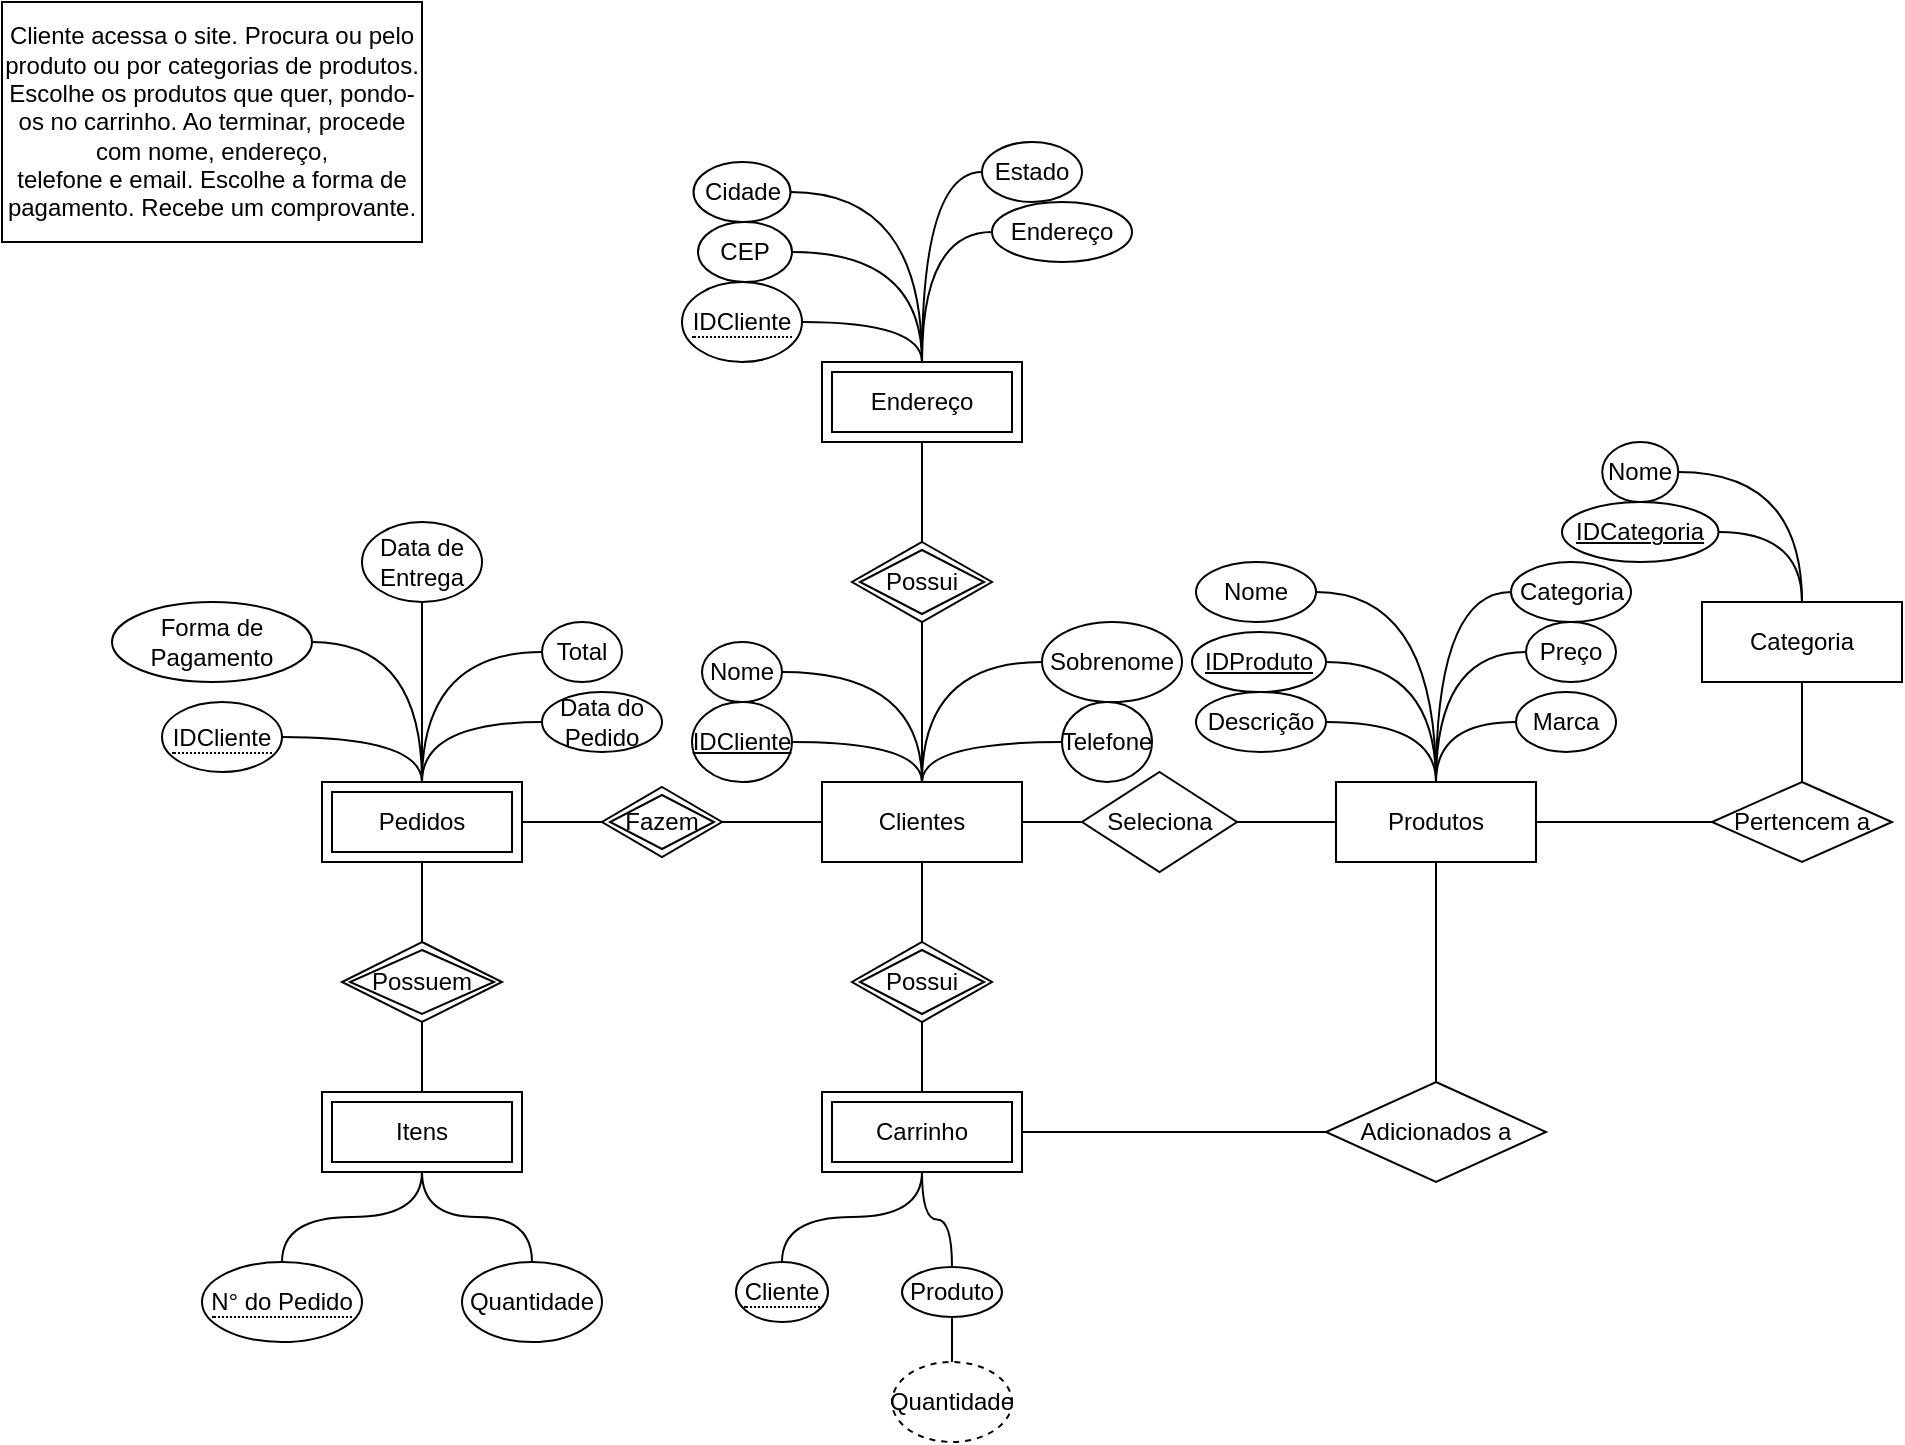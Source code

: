 <mxfile version="21.7.5" type="github" pages="2">
  <diagram name="Conceitual" id="jl7oYXIyc0JNOiI-bhLO">
    <mxGraphModel dx="2022" dy="1801" grid="1" gridSize="10" guides="1" tooltips="1" connect="1" arrows="1" fold="1" page="1" pageScale="1" pageWidth="827" pageHeight="1169" math="0" shadow="0">
      <root>
        <mxCell id="0" />
        <mxCell id="1" parent="0" />
        <mxCell id="uyqaKJJ1rg2idtQFTrgF-23" style="edgeStyle=orthogonalEdgeStyle;rounded=0;orthogonalLoop=1;jettySize=auto;html=1;entryX=0;entryY=0.5;entryDx=0;entryDy=0;curved=1;endArrow=none;endFill=0;exitX=0.5;exitY=0;exitDx=0;exitDy=0;" parent="1" source="uyqaKJJ1rg2idtQFTrgF-8" target="uyqaKJJ1rg2idtQFTrgF-15" edge="1">
          <mxGeometry relative="1" as="geometry" />
        </mxCell>
        <mxCell id="uyqaKJJ1rg2idtQFTrgF-24" style="edgeStyle=orthogonalEdgeStyle;rounded=0;orthogonalLoop=1;jettySize=auto;html=1;entryX=1;entryY=0.5;entryDx=0;entryDy=0;curved=1;endArrow=none;endFill=0;exitX=0.5;exitY=0;exitDx=0;exitDy=0;" parent="1" source="uyqaKJJ1rg2idtQFTrgF-8" target="uyqaKJJ1rg2idtQFTrgF-14" edge="1">
          <mxGeometry relative="1" as="geometry" />
        </mxCell>
        <mxCell id="uyqaKJJ1rg2idtQFTrgF-25" style="edgeStyle=orthogonalEdgeStyle;rounded=0;orthogonalLoop=1;jettySize=auto;html=1;entryX=0;entryY=0.5;entryDx=0;entryDy=0;curved=1;endArrow=none;endFill=0;exitX=0.5;exitY=0;exitDx=0;exitDy=0;" parent="1" source="uyqaKJJ1rg2idtQFTrgF-8" target="uyqaKJJ1rg2idtQFTrgF-19" edge="1">
          <mxGeometry relative="1" as="geometry" />
        </mxCell>
        <mxCell id="uyqaKJJ1rg2idtQFTrgF-28" style="edgeStyle=orthogonalEdgeStyle;rounded=0;orthogonalLoop=1;jettySize=auto;html=1;entryX=0;entryY=0.5;entryDx=0;entryDy=0;endArrow=none;endFill=0;" parent="1" source="uyqaKJJ1rg2idtQFTrgF-8" target="uyqaKJJ1rg2idtQFTrgF-27" edge="1">
          <mxGeometry relative="1" as="geometry" />
        </mxCell>
        <mxCell id="uyqaKJJ1rg2idtQFTrgF-8" value="Clientes" style="whiteSpace=wrap;html=1;align=center;" parent="1" vertex="1">
          <mxGeometry x="330" y="150" width="100" height="40" as="geometry" />
        </mxCell>
        <mxCell id="uyqaKJJ1rg2idtQFTrgF-31" value="" style="edgeStyle=orthogonalEdgeStyle;rounded=0;orthogonalLoop=1;jettySize=auto;html=1;endArrow=none;endFill=0;" parent="1" source="uyqaKJJ1rg2idtQFTrgF-10" target="uyqaKJJ1rg2idtQFTrgF-30" edge="1">
          <mxGeometry relative="1" as="geometry" />
        </mxCell>
        <mxCell id="9dvBcMSb_9KCApltbdnS-12" value="" style="edgeStyle=orthogonalEdgeStyle;rounded=0;orthogonalLoop=1;jettySize=auto;html=1;endArrow=none;endFill=0;" parent="1" source="uyqaKJJ1rg2idtQFTrgF-10" target="9dvBcMSb_9KCApltbdnS-11" edge="1">
          <mxGeometry relative="1" as="geometry" />
        </mxCell>
        <mxCell id="uyqaKJJ1rg2idtQFTrgF-10" value="Produtos" style="whiteSpace=wrap;html=1;align=center;" parent="1" vertex="1">
          <mxGeometry x="587" y="150" width="100" height="40" as="geometry" />
        </mxCell>
        <mxCell id="uyqaKJJ1rg2idtQFTrgF-14" value="Nome" style="ellipse;whiteSpace=wrap;html=1;align=center;" parent="1" vertex="1">
          <mxGeometry x="270" y="80" width="40" height="30" as="geometry" />
        </mxCell>
        <mxCell id="uyqaKJJ1rg2idtQFTrgF-15" value="Sobrenome" style="ellipse;whiteSpace=wrap;html=1;align=center;" parent="1" vertex="1">
          <mxGeometry x="440" y="70" width="70" height="40" as="geometry" />
        </mxCell>
        <mxCell id="uyqaKJJ1rg2idtQFTrgF-19" value="Telefone" style="ellipse;whiteSpace=wrap;html=1;align=center;" parent="1" vertex="1">
          <mxGeometry x="450" y="110" width="45" height="40" as="geometry" />
        </mxCell>
        <mxCell id="uyqaKJJ1rg2idtQFTrgF-29" style="edgeStyle=orthogonalEdgeStyle;rounded=0;orthogonalLoop=1;jettySize=auto;html=1;endArrow=none;endFill=0;" parent="1" source="uyqaKJJ1rg2idtQFTrgF-27" target="uyqaKJJ1rg2idtQFTrgF-10" edge="1">
          <mxGeometry relative="1" as="geometry" />
        </mxCell>
        <mxCell id="uyqaKJJ1rg2idtQFTrgF-27" value="Seleciona" style="shape=rhombus;perimeter=rhombusPerimeter;whiteSpace=wrap;html=1;align=center;" parent="1" vertex="1">
          <mxGeometry x="460" y="145" width="77.5" height="50" as="geometry" />
        </mxCell>
        <mxCell id="uyqaKJJ1rg2idtQFTrgF-32" value="" style="edgeStyle=orthogonalEdgeStyle;rounded=0;orthogonalLoop=1;jettySize=auto;html=1;endArrow=none;endFill=0;entryX=1;entryY=0.5;entryDx=0;entryDy=0;" parent="1" source="uyqaKJJ1rg2idtQFTrgF-30" target="uyqaKJJ1rg2idtQFTrgF-34" edge="1">
          <mxGeometry relative="1" as="geometry">
            <mxPoint x="430" y="325" as="targetPoint" />
          </mxGeometry>
        </mxCell>
        <mxCell id="uyqaKJJ1rg2idtQFTrgF-30" value="Adicionados a" style="shape=rhombus;perimeter=rhombusPerimeter;whiteSpace=wrap;html=1;align=center;" parent="1" vertex="1">
          <mxGeometry x="582" y="300" width="110" height="50" as="geometry" />
        </mxCell>
        <mxCell id="uyqaKJJ1rg2idtQFTrgF-35" value="" style="edgeStyle=orthogonalEdgeStyle;rounded=0;orthogonalLoop=1;jettySize=auto;html=1;endArrow=none;endFill=0;" parent="1" source="uyqaKJJ1rg2idtQFTrgF-33" target="uyqaKJJ1rg2idtQFTrgF-34" edge="1">
          <mxGeometry relative="1" as="geometry" />
        </mxCell>
        <mxCell id="uyqaKJJ1rg2idtQFTrgF-36" value="" style="edgeStyle=orthogonalEdgeStyle;rounded=0;orthogonalLoop=1;jettySize=auto;html=1;endArrow=none;endFill=0;" parent="1" source="uyqaKJJ1rg2idtQFTrgF-33" target="uyqaKJJ1rg2idtQFTrgF-8" edge="1">
          <mxGeometry relative="1" as="geometry" />
        </mxCell>
        <mxCell id="uyqaKJJ1rg2idtQFTrgF-33" value="Possui" style="shape=rhombus;double=1;perimeter=rhombusPerimeter;whiteSpace=wrap;html=1;align=center;" parent="1" vertex="1">
          <mxGeometry x="345" y="230" width="70" height="40" as="geometry" />
        </mxCell>
        <mxCell id="uyqaKJJ1rg2idtQFTrgF-34" value="Carrinho" style="shape=ext;margin=3;double=1;whiteSpace=wrap;html=1;align=center;" parent="1" vertex="1">
          <mxGeometry x="330" y="305" width="100" height="40" as="geometry" />
        </mxCell>
        <mxCell id="uyqaKJJ1rg2idtQFTrgF-37" value="Pedidos" style="shape=ext;margin=3;double=1;whiteSpace=wrap;html=1;align=center;" parent="1" vertex="1">
          <mxGeometry x="80" y="150" width="100" height="40" as="geometry" />
        </mxCell>
        <mxCell id="uyqaKJJ1rg2idtQFTrgF-38" value="&lt;div&gt;Cliente acessa o site. Procura ou pelo produto ou por categorias de produtos. Escolhe os produtos que quer, pondo-os no carrinho. Ao terminar, procede com nome, endereço,&lt;/div&gt;&lt;div&gt;telefone e email. Escolhe a forma de pagamento. Recebe um comprovante.&lt;/div&gt;" style="rounded=0;whiteSpace=wrap;html=1;" parent="1" vertex="1">
          <mxGeometry x="-80" y="-240" width="210" height="120" as="geometry" />
        </mxCell>
        <mxCell id="uyqaKJJ1rg2idtQFTrgF-40" style="edgeStyle=orthogonalEdgeStyle;rounded=0;orthogonalLoop=1;jettySize=auto;html=1;curved=1;endArrow=none;endFill=0;entryX=0.5;entryY=0;entryDx=0;entryDy=0;" parent="1" source="uyqaKJJ1rg2idtQFTrgF-39" target="uyqaKJJ1rg2idtQFTrgF-8" edge="1">
          <mxGeometry relative="1" as="geometry" />
        </mxCell>
        <mxCell id="uyqaKJJ1rg2idtQFTrgF-39" value="IDCliente" style="ellipse;whiteSpace=wrap;html=1;align=center;fontStyle=4;" parent="1" vertex="1">
          <mxGeometry x="265" y="110" width="50" height="40" as="geometry" />
        </mxCell>
        <mxCell id="uyqaKJJ1rg2idtQFTrgF-44" value="" style="edgeStyle=orthogonalEdgeStyle;rounded=0;orthogonalLoop=1;jettySize=auto;html=1;endArrow=none;endFill=0;" parent="1" edge="1">
          <mxGeometry relative="1" as="geometry">
            <mxPoint x="760.0" y="145.0" as="sourcePoint" />
          </mxGeometry>
        </mxCell>
        <mxCell id="9dvBcMSb_9KCApltbdnS-2" value="" style="edgeStyle=orthogonalEdgeStyle;rounded=0;orthogonalLoop=1;jettySize=auto;html=1;endArrow=none;endFill=0;" parent="1" source="9dvBcMSb_9KCApltbdnS-1" target="uyqaKJJ1rg2idtQFTrgF-8" edge="1">
          <mxGeometry relative="1" as="geometry" />
        </mxCell>
        <mxCell id="9dvBcMSb_9KCApltbdnS-3" value="" style="edgeStyle=orthogonalEdgeStyle;rounded=0;orthogonalLoop=1;jettySize=auto;html=1;endArrow=none;endFill=0;" parent="1" source="9dvBcMSb_9KCApltbdnS-1" target="uyqaKJJ1rg2idtQFTrgF-37" edge="1">
          <mxGeometry relative="1" as="geometry" />
        </mxCell>
        <mxCell id="9dvBcMSb_9KCApltbdnS-1" value="Fazem" style="shape=rhombus;double=1;perimeter=rhombusPerimeter;whiteSpace=wrap;html=1;align=center;" parent="1" vertex="1">
          <mxGeometry x="220" y="152.5" width="60" height="35" as="geometry" />
        </mxCell>
        <mxCell id="9dvBcMSb_9KCApltbdnS-20" style="edgeStyle=orthogonalEdgeStyle;rounded=0;orthogonalLoop=1;jettySize=auto;html=1;entryX=0.5;entryY=0;entryDx=0;entryDy=0;curved=1;endArrow=none;endFill=0;" parent="1" source="9dvBcMSb_9KCApltbdnS-5" target="uyqaKJJ1rg2idtQFTrgF-10" edge="1">
          <mxGeometry relative="1" as="geometry" />
        </mxCell>
        <mxCell id="9dvBcMSb_9KCApltbdnS-5" value="IDProduto" style="ellipse;whiteSpace=wrap;html=1;align=center;fontStyle=4;" parent="1" vertex="1">
          <mxGeometry x="515" y="75" width="67" height="30" as="geometry" />
        </mxCell>
        <mxCell id="eKnhBjrGUjZezmPQBJZV-8" style="edgeStyle=orthogonalEdgeStyle;rounded=0;orthogonalLoop=1;jettySize=auto;html=1;exitX=0;exitY=0.5;exitDx=0;exitDy=0;entryX=0.5;entryY=0;entryDx=0;entryDy=0;endArrow=none;endFill=0;curved=1;" edge="1" parent="1" source="9dvBcMSb_9KCApltbdnS-6" target="uyqaKJJ1rg2idtQFTrgF-10">
          <mxGeometry relative="1" as="geometry">
            <mxPoint x="660" y="90" as="targetPoint" />
          </mxGeometry>
        </mxCell>
        <mxCell id="9dvBcMSb_9KCApltbdnS-6" value="Categoria" style="ellipse;whiteSpace=wrap;html=1;align=center;" parent="1" vertex="1">
          <mxGeometry x="674.5" y="40" width="60" height="30" as="geometry" />
        </mxCell>
        <mxCell id="9dvBcMSb_9KCApltbdnS-21" style="edgeStyle=orthogonalEdgeStyle;rounded=0;orthogonalLoop=1;jettySize=auto;html=1;entryX=0.5;entryY=0;entryDx=0;entryDy=0;curved=1;endArrow=none;endFill=0;exitX=0;exitY=0.5;exitDx=0;exitDy=0;" parent="1" source="9dvBcMSb_9KCApltbdnS-7" target="uyqaKJJ1rg2idtQFTrgF-10" edge="1">
          <mxGeometry relative="1" as="geometry" />
        </mxCell>
        <mxCell id="9dvBcMSb_9KCApltbdnS-7" value="Preço" style="ellipse;whiteSpace=wrap;html=1;align=center;" parent="1" vertex="1">
          <mxGeometry x="682" y="70" width="45" height="30" as="geometry" />
        </mxCell>
        <mxCell id="9dvBcMSb_9KCApltbdnS-23" style="edgeStyle=orthogonalEdgeStyle;rounded=0;orthogonalLoop=1;jettySize=auto;html=1;entryX=0.5;entryY=0;entryDx=0;entryDy=0;curved=1;endArrow=none;endFill=0;" parent="1" source="9dvBcMSb_9KCApltbdnS-8" target="uyqaKJJ1rg2idtQFTrgF-10" edge="1">
          <mxGeometry relative="1" as="geometry" />
        </mxCell>
        <mxCell id="9dvBcMSb_9KCApltbdnS-8" value="Descrição" style="ellipse;whiteSpace=wrap;html=1;align=center;" parent="1" vertex="1">
          <mxGeometry x="517" y="105" width="65" height="30" as="geometry" />
        </mxCell>
        <mxCell id="9dvBcMSb_9KCApltbdnS-22" style="edgeStyle=orthogonalEdgeStyle;rounded=0;orthogonalLoop=1;jettySize=auto;html=1;entryX=0.5;entryY=0;entryDx=0;entryDy=0;curved=1;endArrow=none;endFill=0;exitX=0;exitY=0.5;exitDx=0;exitDy=0;" parent="1" source="9dvBcMSb_9KCApltbdnS-9" target="uyqaKJJ1rg2idtQFTrgF-10" edge="1">
          <mxGeometry relative="1" as="geometry" />
        </mxCell>
        <mxCell id="9dvBcMSb_9KCApltbdnS-9" value="Marca" style="ellipse;whiteSpace=wrap;html=1;align=center;" parent="1" vertex="1">
          <mxGeometry x="677" y="105" width="50" height="30" as="geometry" />
        </mxCell>
        <mxCell id="9dvBcMSb_9KCApltbdnS-13" value="" style="edgeStyle=orthogonalEdgeStyle;rounded=0;orthogonalLoop=1;jettySize=auto;html=1;endArrow=none;endFill=0;" parent="1" source="9dvBcMSb_9KCApltbdnS-10" target="9dvBcMSb_9KCApltbdnS-11" edge="1">
          <mxGeometry relative="1" as="geometry" />
        </mxCell>
        <mxCell id="9dvBcMSb_9KCApltbdnS-10" value="Categoria" style="whiteSpace=wrap;html=1;align=center;" parent="1" vertex="1">
          <mxGeometry x="770" y="60" width="100" height="40" as="geometry" />
        </mxCell>
        <mxCell id="9dvBcMSb_9KCApltbdnS-11" value="Pertencem a" style="shape=rhombus;perimeter=rhombusPerimeter;whiteSpace=wrap;html=1;align=center;" parent="1" vertex="1">
          <mxGeometry x="775" y="150" width="90" height="40" as="geometry" />
        </mxCell>
        <mxCell id="9dvBcMSb_9KCApltbdnS-15" value="" style="edgeStyle=orthogonalEdgeStyle;rounded=0;orthogonalLoop=1;jettySize=auto;html=1;curved=1;endArrow=none;endFill=0;exitX=1;exitY=0.5;exitDx=0;exitDy=0;" parent="1" source="9dvBcMSb_9KCApltbdnS-14" target="9dvBcMSb_9KCApltbdnS-10" edge="1">
          <mxGeometry relative="1" as="geometry" />
        </mxCell>
        <mxCell id="9dvBcMSb_9KCApltbdnS-14" value="IDCategoria" style="ellipse;whiteSpace=wrap;html=1;align=center;fontStyle=4;" parent="1" vertex="1">
          <mxGeometry x="700" y="10" width="78.25" height="30" as="geometry" />
        </mxCell>
        <mxCell id="9dvBcMSb_9KCApltbdnS-28" value="" style="edgeStyle=orthogonalEdgeStyle;rounded=0;orthogonalLoop=1;jettySize=auto;html=1;endArrow=none;endFill=0;" parent="1" source="9dvBcMSb_9KCApltbdnS-24" target="9dvBcMSb_9KCApltbdnS-25" edge="1">
          <mxGeometry relative="1" as="geometry" />
        </mxCell>
        <mxCell id="9dvBcMSb_9KCApltbdnS-30" style="edgeStyle=orthogonalEdgeStyle;rounded=0;orthogonalLoop=1;jettySize=auto;html=1;entryX=0.5;entryY=1;entryDx=0;entryDy=0;endArrow=none;endFill=0;" parent="1" source="9dvBcMSb_9KCApltbdnS-24" target="uyqaKJJ1rg2idtQFTrgF-37" edge="1">
          <mxGeometry relative="1" as="geometry" />
        </mxCell>
        <mxCell id="9dvBcMSb_9KCApltbdnS-24" value="Possuem" style="shape=rhombus;double=1;perimeter=rhombusPerimeter;whiteSpace=wrap;html=1;align=center;" parent="1" vertex="1">
          <mxGeometry x="90" y="230" width="80" height="40" as="geometry" />
        </mxCell>
        <mxCell id="9dvBcMSb_9KCApltbdnS-25" value="Itens" style="shape=ext;margin=3;double=1;whiteSpace=wrap;html=1;align=center;" parent="1" vertex="1">
          <mxGeometry x="80" y="305" width="100" height="40" as="geometry" />
        </mxCell>
        <mxCell id="9dvBcMSb_9KCApltbdnS-27" value="" style="edgeStyle=orthogonalEdgeStyle;rounded=0;orthogonalLoop=1;jettySize=auto;html=1;curved=1;endArrow=none;endFill=0;" parent="1" source="9dvBcMSb_9KCApltbdnS-26" target="9dvBcMSb_9KCApltbdnS-25" edge="1">
          <mxGeometry relative="1" as="geometry" />
        </mxCell>
        <mxCell id="9dvBcMSb_9KCApltbdnS-26" value="&lt;span style=&quot;border-bottom: 1px dotted&quot;&gt;N° do Pedido&lt;/span&gt;" style="ellipse;whiteSpace=wrap;html=1;align=center;" parent="1" vertex="1">
          <mxGeometry x="20" y="390" width="80" height="40" as="geometry" />
        </mxCell>
        <mxCell id="9dvBcMSb_9KCApltbdnS-32" style="edgeStyle=orthogonalEdgeStyle;rounded=0;orthogonalLoop=1;jettySize=auto;html=1;entryX=0.5;entryY=0;entryDx=0;entryDy=0;endArrow=none;endFill=0;curved=1;" parent="1" source="9dvBcMSb_9KCApltbdnS-31" target="uyqaKJJ1rg2idtQFTrgF-37" edge="1">
          <mxGeometry relative="1" as="geometry" />
        </mxCell>
        <mxCell id="9dvBcMSb_9KCApltbdnS-31" value="&lt;span style=&quot;border-bottom: 1px dotted&quot;&gt;IDCliente&lt;/span&gt;" style="ellipse;whiteSpace=wrap;html=1;align=center;" parent="1" vertex="1">
          <mxGeometry y="110" width="60" height="35" as="geometry" />
        </mxCell>
        <mxCell id="9dvBcMSb_9KCApltbdnS-35" value="" style="edgeStyle=orthogonalEdgeStyle;rounded=0;orthogonalLoop=1;jettySize=auto;html=1;endArrow=none;endFill=0;curved=1;" parent="1" source="9dvBcMSb_9KCApltbdnS-33" target="uyqaKJJ1rg2idtQFTrgF-37" edge="1">
          <mxGeometry relative="1" as="geometry" />
        </mxCell>
        <mxCell id="9dvBcMSb_9KCApltbdnS-33" value="Total" style="ellipse;whiteSpace=wrap;html=1;align=center;" parent="1" vertex="1">
          <mxGeometry x="190" y="70" width="40" height="30" as="geometry" />
        </mxCell>
        <mxCell id="9dvBcMSb_9KCApltbdnS-36" value="" style="edgeStyle=orthogonalEdgeStyle;rounded=0;orthogonalLoop=1;jettySize=auto;html=1;endArrow=none;endFill=0;curved=1;" parent="1" source="9dvBcMSb_9KCApltbdnS-34" target="uyqaKJJ1rg2idtQFTrgF-37" edge="1">
          <mxGeometry relative="1" as="geometry" />
        </mxCell>
        <mxCell id="9dvBcMSb_9KCApltbdnS-34" value="Data do Pedido" style="ellipse;whiteSpace=wrap;html=1;align=center;" parent="1" vertex="1">
          <mxGeometry x="190" y="105" width="60" height="30" as="geometry" />
        </mxCell>
        <mxCell id="9dvBcMSb_9KCApltbdnS-38" value="" style="edgeStyle=orthogonalEdgeStyle;rounded=0;orthogonalLoop=1;jettySize=auto;html=1;curved=1;endArrow=none;endFill=0;" parent="1" source="9dvBcMSb_9KCApltbdnS-37" target="9dvBcMSb_9KCApltbdnS-25" edge="1">
          <mxGeometry relative="1" as="geometry" />
        </mxCell>
        <mxCell id="9dvBcMSb_9KCApltbdnS-37" value="Quantidade" style="ellipse;whiteSpace=wrap;html=1;align=center;" parent="1" vertex="1">
          <mxGeometry x="150" y="390" width="70" height="40" as="geometry" />
        </mxCell>
        <mxCell id="9dvBcMSb_9KCApltbdnS-40" value="" style="edgeStyle=orthogonalEdgeStyle;rounded=0;orthogonalLoop=1;jettySize=auto;html=1;endArrow=none;endFill=0;curved=1;" parent="1" source="9dvBcMSb_9KCApltbdnS-39" target="uyqaKJJ1rg2idtQFTrgF-34" edge="1">
          <mxGeometry relative="1" as="geometry" />
        </mxCell>
        <mxCell id="9dvBcMSb_9KCApltbdnS-39" value="&lt;span style=&quot;border-bottom: 1px dotted&quot;&gt;Cliente&lt;/span&gt;" style="ellipse;whiteSpace=wrap;html=1;align=center;" parent="1" vertex="1">
          <mxGeometry x="287" y="390" width="46" height="30" as="geometry" />
        </mxCell>
        <mxCell id="9dvBcMSb_9KCApltbdnS-42" value="" style="edgeStyle=orthogonalEdgeStyle;rounded=0;orthogonalLoop=1;jettySize=auto;html=1;endArrow=none;endFill=0;curved=1;" parent="1" source="9dvBcMSb_9KCApltbdnS-41" target="uyqaKJJ1rg2idtQFTrgF-34" edge="1">
          <mxGeometry relative="1" as="geometry" />
        </mxCell>
        <mxCell id="9dvBcMSb_9KCApltbdnS-41" value="Produto" style="ellipse;whiteSpace=wrap;html=1;align=center;" parent="1" vertex="1">
          <mxGeometry x="370" y="392.5" width="50" height="25" as="geometry" />
        </mxCell>
        <mxCell id="9dvBcMSb_9KCApltbdnS-44" value="" style="edgeStyle=orthogonalEdgeStyle;rounded=0;orthogonalLoop=1;jettySize=auto;html=1;curved=1;endArrow=none;endFill=0;" parent="1" source="9dvBcMSb_9KCApltbdnS-43" target="9dvBcMSb_9KCApltbdnS-41" edge="1">
          <mxGeometry relative="1" as="geometry" />
        </mxCell>
        <mxCell id="9dvBcMSb_9KCApltbdnS-43" value="Quantidade" style="ellipse;whiteSpace=wrap;html=1;align=center;dashed=1;" parent="1" vertex="1">
          <mxGeometry x="365" y="440" width="60" height="40" as="geometry" />
        </mxCell>
        <mxCell id="RVy-S_8QGIq7iy-mXrBF-2" value="" style="edgeStyle=orthogonalEdgeStyle;rounded=0;orthogonalLoop=1;jettySize=auto;html=1;entryX=0.5;entryY=0;entryDx=0;entryDy=0;endArrow=none;endFill=0;curved=1;" parent="1" source="RVy-S_8QGIq7iy-mXrBF-1" target="uyqaKJJ1rg2idtQFTrgF-37" edge="1">
          <mxGeometry relative="1" as="geometry">
            <mxPoint x="100" y="100" as="targetPoint" />
          </mxGeometry>
        </mxCell>
        <mxCell id="RVy-S_8QGIq7iy-mXrBF-1" value="Forma de Pagamento" style="ellipse;whiteSpace=wrap;html=1;align=center;" parent="1" vertex="1">
          <mxGeometry x="-25" y="60" width="100" height="40" as="geometry" />
        </mxCell>
        <mxCell id="RVy-S_8QGIq7iy-mXrBF-4" value="" style="edgeStyle=orthogonalEdgeStyle;rounded=0;orthogonalLoop=1;jettySize=auto;html=1;curved=1;endArrow=none;endFill=0;" parent="1" source="RVy-S_8QGIq7iy-mXrBF-3" target="uyqaKJJ1rg2idtQFTrgF-37" edge="1">
          <mxGeometry relative="1" as="geometry" />
        </mxCell>
        <mxCell id="RVy-S_8QGIq7iy-mXrBF-3" value="Data de Entrega" style="ellipse;whiteSpace=wrap;html=1;align=center;" parent="1" vertex="1">
          <mxGeometry x="100" y="20" width="60" height="40" as="geometry" />
        </mxCell>
        <mxCell id="eKnhBjrGUjZezmPQBJZV-7" style="edgeStyle=orthogonalEdgeStyle;rounded=0;orthogonalLoop=1;jettySize=auto;html=1;exitX=1;exitY=0.5;exitDx=0;exitDy=0;entryX=0.5;entryY=0;entryDx=0;entryDy=0;curved=1;endArrow=none;endFill=0;" edge="1" parent="1" source="eKnhBjrGUjZezmPQBJZV-3" target="uyqaKJJ1rg2idtQFTrgF-10">
          <mxGeometry relative="1" as="geometry" />
        </mxCell>
        <mxCell id="eKnhBjrGUjZezmPQBJZV-3" value="Nome" style="ellipse;whiteSpace=wrap;html=1;align=center;" vertex="1" parent="1">
          <mxGeometry x="517" y="40" width="60" height="30" as="geometry" />
        </mxCell>
        <mxCell id="ULUR6cHdlGEQM8vtXtir-2" value="" style="edgeStyle=orthogonalEdgeStyle;rounded=0;orthogonalLoop=1;jettySize=auto;html=1;endArrow=none;endFill=0;curved=1;" edge="1" parent="1" source="ULUR6cHdlGEQM8vtXtir-1" target="uyqaKJJ1rg2idtQFTrgF-8">
          <mxGeometry relative="1" as="geometry" />
        </mxCell>
        <mxCell id="ULUR6cHdlGEQM8vtXtir-1" value="Possui" style="shape=rhombus;double=1;perimeter=rhombusPerimeter;whiteSpace=wrap;html=1;align=center;" vertex="1" parent="1">
          <mxGeometry x="345" y="30" width="70" height="40" as="geometry" />
        </mxCell>
        <mxCell id="ULUR6cHdlGEQM8vtXtir-4" value="" style="edgeStyle=orthogonalEdgeStyle;rounded=0;orthogonalLoop=1;jettySize=auto;html=1;endArrow=none;endFill=0;" edge="1" parent="1" source="ULUR6cHdlGEQM8vtXtir-3" target="ULUR6cHdlGEQM8vtXtir-1">
          <mxGeometry relative="1" as="geometry" />
        </mxCell>
        <mxCell id="ULUR6cHdlGEQM8vtXtir-3" value="Endereço" style="shape=ext;margin=3;double=1;whiteSpace=wrap;html=1;align=center;" vertex="1" parent="1">
          <mxGeometry x="330" y="-60" width="100" height="40" as="geometry" />
        </mxCell>
        <mxCell id="ULUR6cHdlGEQM8vtXtir-7" style="edgeStyle=orthogonalEdgeStyle;rounded=0;orthogonalLoop=1;jettySize=auto;html=1;entryX=0.5;entryY=0;entryDx=0;entryDy=0;curved=1;endArrow=none;endFill=0;" edge="1" parent="1" source="ULUR6cHdlGEQM8vtXtir-6" target="ULUR6cHdlGEQM8vtXtir-3">
          <mxGeometry relative="1" as="geometry" />
        </mxCell>
        <mxCell id="ULUR6cHdlGEQM8vtXtir-6" value="&lt;span style=&quot;border-bottom: 1px dotted&quot;&gt;IDCliente&lt;/span&gt;" style="ellipse;whiteSpace=wrap;html=1;align=center;" vertex="1" parent="1">
          <mxGeometry x="260" y="-100" width="60" height="40" as="geometry" />
        </mxCell>
        <mxCell id="KITmRsZ0EE5c8IePdcSh-1" style="edgeStyle=orthogonalEdgeStyle;rounded=0;orthogonalLoop=1;jettySize=auto;html=1;entryX=0.5;entryY=0;entryDx=0;entryDy=0;curved=1;endArrow=none;endFill=0;" edge="1" parent="1" source="ULUR6cHdlGEQM8vtXtir-8" target="9dvBcMSb_9KCApltbdnS-10">
          <mxGeometry relative="1" as="geometry" />
        </mxCell>
        <mxCell id="ULUR6cHdlGEQM8vtXtir-8" value="Nome" style="ellipse;whiteSpace=wrap;html=1;align=center;" vertex="1" parent="1">
          <mxGeometry x="720.12" y="-20" width="38" height="30" as="geometry" />
        </mxCell>
        <mxCell id="GwrDldpOsZ5b9epEJc9X-4" style="edgeStyle=orthogonalEdgeStyle;rounded=0;orthogonalLoop=1;jettySize=auto;html=1;entryX=0.5;entryY=0;entryDx=0;entryDy=0;exitX=0;exitY=0.5;exitDx=0;exitDy=0;curved=1;endArrow=none;endFill=0;" edge="1" parent="1" source="ULUR6cHdlGEQM8vtXtir-9" target="ULUR6cHdlGEQM8vtXtir-3">
          <mxGeometry relative="1" as="geometry" />
        </mxCell>
        <mxCell id="ULUR6cHdlGEQM8vtXtir-9" value="Endereço" style="ellipse;whiteSpace=wrap;html=1;align=center;" vertex="1" parent="1">
          <mxGeometry x="415" y="-140" width="70" height="30" as="geometry" />
        </mxCell>
        <mxCell id="GwrDldpOsZ5b9epEJc9X-3" style="edgeStyle=orthogonalEdgeStyle;rounded=0;orthogonalLoop=1;jettySize=auto;html=1;entryX=0.5;entryY=0;entryDx=0;entryDy=0;exitX=0;exitY=0.5;exitDx=0;exitDy=0;curved=1;endArrow=none;endFill=0;" edge="1" parent="1" source="ULUR6cHdlGEQM8vtXtir-10" target="ULUR6cHdlGEQM8vtXtir-3">
          <mxGeometry relative="1" as="geometry" />
        </mxCell>
        <mxCell id="ULUR6cHdlGEQM8vtXtir-10" value="Estado" style="ellipse;whiteSpace=wrap;html=1;align=center;" vertex="1" parent="1">
          <mxGeometry x="410" y="-170" width="50" height="30" as="geometry" />
        </mxCell>
        <mxCell id="GwrDldpOsZ5b9epEJc9X-2" style="edgeStyle=orthogonalEdgeStyle;rounded=0;orthogonalLoop=1;jettySize=auto;html=1;curved=1;endArrow=none;endFill=0;" edge="1" parent="1" source="ULUR6cHdlGEQM8vtXtir-11">
          <mxGeometry relative="1" as="geometry">
            <mxPoint x="380" y="-60" as="targetPoint" />
          </mxGeometry>
        </mxCell>
        <mxCell id="ULUR6cHdlGEQM8vtXtir-11" value="Cidade" style="ellipse;whiteSpace=wrap;html=1;align=center;" vertex="1" parent="1">
          <mxGeometry x="265.75" y="-160" width="48.5" height="30" as="geometry" />
        </mxCell>
        <mxCell id="GwrDldpOsZ5b9epEJc9X-1" style="edgeStyle=orthogonalEdgeStyle;rounded=0;orthogonalLoop=1;jettySize=auto;html=1;exitX=1;exitY=0.5;exitDx=0;exitDy=0;entryX=0.5;entryY=0;entryDx=0;entryDy=0;curved=1;endArrow=none;endFill=0;" edge="1" parent="1" source="ULUR6cHdlGEQM8vtXtir-12" target="ULUR6cHdlGEQM8vtXtir-3">
          <mxGeometry relative="1" as="geometry" />
        </mxCell>
        <mxCell id="ULUR6cHdlGEQM8vtXtir-12" value="CEP" style="ellipse;whiteSpace=wrap;html=1;align=center;" vertex="1" parent="1">
          <mxGeometry x="268" y="-130" width="47" height="30" as="geometry" />
        </mxCell>
      </root>
    </mxGraphModel>
  </diagram>
  <diagram id="cAKHkUplfvh0r0frqjzl" name="Lógico">
    <mxGraphModel dx="2261" dy="758" grid="1" gridSize="10" guides="1" tooltips="1" connect="1" arrows="1" fold="1" page="1" pageScale="1" pageWidth="827" pageHeight="1169" math="0" shadow="0">
      <root>
        <mxCell id="0" />
        <mxCell id="1" parent="0" />
        <mxCell id="1AWEpuJoi-qA6jtk6LFl-1" value="Clientes" style="shape=table;startSize=30;container=1;collapsible=1;childLayout=tableLayout;fixedRows=1;rowLines=0;fontStyle=1;align=center;resizeLast=1;html=1;" parent="1" vertex="1">
          <mxGeometry x="120" y="140" width="180" height="240" as="geometry" />
        </mxCell>
        <mxCell id="1AWEpuJoi-qA6jtk6LFl-2" value="" style="shape=tableRow;horizontal=0;startSize=0;swimlaneHead=0;swimlaneBody=0;fillColor=none;collapsible=0;dropTarget=0;points=[[0,0.5],[1,0.5]];portConstraint=eastwest;top=0;left=0;right=0;bottom=1;" parent="1AWEpuJoi-qA6jtk6LFl-1" vertex="1">
          <mxGeometry y="30" width="180" height="30" as="geometry" />
        </mxCell>
        <mxCell id="1AWEpuJoi-qA6jtk6LFl-3" value="PK" style="shape=partialRectangle;connectable=0;fillColor=none;top=0;left=0;bottom=0;right=0;fontStyle=1;overflow=hidden;whiteSpace=wrap;html=1;" parent="1AWEpuJoi-qA6jtk6LFl-2" vertex="1">
          <mxGeometry width="30" height="30" as="geometry">
            <mxRectangle width="30" height="30" as="alternateBounds" />
          </mxGeometry>
        </mxCell>
        <mxCell id="1AWEpuJoi-qA6jtk6LFl-4" value="IDCliente (int)" style="shape=partialRectangle;connectable=0;fillColor=none;top=0;left=0;bottom=0;right=0;align=left;spacingLeft=6;fontStyle=5;overflow=hidden;whiteSpace=wrap;html=1;" parent="1AWEpuJoi-qA6jtk6LFl-2" vertex="1">
          <mxGeometry x="30" width="150" height="30" as="geometry">
            <mxRectangle width="150" height="30" as="alternateBounds" />
          </mxGeometry>
        </mxCell>
        <mxCell id="1AWEpuJoi-qA6jtk6LFl-5" value="" style="shape=tableRow;horizontal=0;startSize=0;swimlaneHead=0;swimlaneBody=0;fillColor=none;collapsible=0;dropTarget=0;points=[[0,0.5],[1,0.5]];portConstraint=eastwest;top=0;left=0;right=0;bottom=0;" parent="1AWEpuJoi-qA6jtk6LFl-1" vertex="1">
          <mxGeometry y="60" width="180" height="30" as="geometry" />
        </mxCell>
        <mxCell id="1AWEpuJoi-qA6jtk6LFl-6" value="" style="shape=partialRectangle;connectable=0;fillColor=none;top=0;left=0;bottom=0;right=0;editable=1;overflow=hidden;whiteSpace=wrap;html=1;" parent="1AWEpuJoi-qA6jtk6LFl-5" vertex="1">
          <mxGeometry width="30" height="30" as="geometry">
            <mxRectangle width="30" height="30" as="alternateBounds" />
          </mxGeometry>
        </mxCell>
        <mxCell id="1AWEpuJoi-qA6jtk6LFl-7" value="Nome (str)" style="shape=partialRectangle;connectable=0;fillColor=none;top=0;left=0;bottom=0;right=0;align=left;spacingLeft=6;overflow=hidden;whiteSpace=wrap;html=1;" parent="1AWEpuJoi-qA6jtk6LFl-5" vertex="1">
          <mxGeometry x="30" width="150" height="30" as="geometry">
            <mxRectangle width="150" height="30" as="alternateBounds" />
          </mxGeometry>
        </mxCell>
        <mxCell id="1AWEpuJoi-qA6jtk6LFl-8" value="" style="shape=tableRow;horizontal=0;startSize=0;swimlaneHead=0;swimlaneBody=0;fillColor=none;collapsible=0;dropTarget=0;points=[[0,0.5],[1,0.5]];portConstraint=eastwest;top=0;left=0;right=0;bottom=0;" parent="1AWEpuJoi-qA6jtk6LFl-1" vertex="1">
          <mxGeometry y="90" width="180" height="30" as="geometry" />
        </mxCell>
        <mxCell id="1AWEpuJoi-qA6jtk6LFl-9" value="" style="shape=partialRectangle;connectable=0;fillColor=none;top=0;left=0;bottom=0;right=0;editable=1;overflow=hidden;whiteSpace=wrap;html=1;" parent="1AWEpuJoi-qA6jtk6LFl-8" vertex="1">
          <mxGeometry width="30" height="30" as="geometry">
            <mxRectangle width="30" height="30" as="alternateBounds" />
          </mxGeometry>
        </mxCell>
        <mxCell id="1AWEpuJoi-qA6jtk6LFl-10" value="Sobrenome (str)" style="shape=partialRectangle;connectable=0;fillColor=none;top=0;left=0;bottom=0;right=0;align=left;spacingLeft=6;overflow=hidden;whiteSpace=wrap;html=1;" parent="1AWEpuJoi-qA6jtk6LFl-8" vertex="1">
          <mxGeometry x="30" width="150" height="30" as="geometry">
            <mxRectangle width="150" height="30" as="alternateBounds" />
          </mxGeometry>
        </mxCell>
        <mxCell id="1AWEpuJoi-qA6jtk6LFl-11" value="" style="shape=tableRow;horizontal=0;startSize=0;swimlaneHead=0;swimlaneBody=0;fillColor=none;collapsible=0;dropTarget=0;points=[[0,0.5],[1,0.5]];portConstraint=eastwest;top=0;left=0;right=0;bottom=0;" parent="1AWEpuJoi-qA6jtk6LFl-1" vertex="1">
          <mxGeometry y="120" width="180" height="30" as="geometry" />
        </mxCell>
        <mxCell id="1AWEpuJoi-qA6jtk6LFl-12" value="" style="shape=partialRectangle;connectable=0;fillColor=none;top=0;left=0;bottom=0;right=0;editable=1;overflow=hidden;whiteSpace=wrap;html=1;" parent="1AWEpuJoi-qA6jtk6LFl-11" vertex="1">
          <mxGeometry width="30" height="30" as="geometry">
            <mxRectangle width="30" height="30" as="alternateBounds" />
          </mxGeometry>
        </mxCell>
        <mxCell id="1AWEpuJoi-qA6jtk6LFl-13" value="Endereço (str)" style="shape=partialRectangle;connectable=0;fillColor=none;top=0;left=0;bottom=0;right=0;align=left;spacingLeft=6;overflow=hidden;whiteSpace=wrap;html=1;" parent="1AWEpuJoi-qA6jtk6LFl-11" vertex="1">
          <mxGeometry x="30" width="150" height="30" as="geometry">
            <mxRectangle width="150" height="30" as="alternateBounds" />
          </mxGeometry>
        </mxCell>
        <mxCell id="abe96grofFEPtAs2P0Yh-2" value="" style="shape=tableRow;horizontal=0;startSize=0;swimlaneHead=0;swimlaneBody=0;fillColor=none;collapsible=0;dropTarget=0;points=[[0,0.5],[1,0.5]];portConstraint=eastwest;top=0;left=0;right=0;bottom=0;" parent="1AWEpuJoi-qA6jtk6LFl-1" vertex="1">
          <mxGeometry y="150" width="180" height="30" as="geometry" />
        </mxCell>
        <mxCell id="abe96grofFEPtAs2P0Yh-3" value="" style="shape=partialRectangle;connectable=0;fillColor=none;top=0;left=0;bottom=0;right=0;editable=1;overflow=hidden;" parent="abe96grofFEPtAs2P0Yh-2" vertex="1">
          <mxGeometry width="30" height="30" as="geometry">
            <mxRectangle width="30" height="30" as="alternateBounds" />
          </mxGeometry>
        </mxCell>
        <mxCell id="abe96grofFEPtAs2P0Yh-4" value="Telefone (int)" style="shape=partialRectangle;connectable=0;fillColor=none;top=0;left=0;bottom=0;right=0;align=left;spacingLeft=6;overflow=hidden;" parent="abe96grofFEPtAs2P0Yh-2" vertex="1">
          <mxGeometry x="30" width="150" height="30" as="geometry">
            <mxRectangle width="150" height="30" as="alternateBounds" />
          </mxGeometry>
        </mxCell>
        <mxCell id="Xl-6halgf1zqO3jnAegu-2" value="" style="shape=tableRow;horizontal=0;startSize=0;swimlaneHead=0;swimlaneBody=0;fillColor=none;collapsible=0;dropTarget=0;points=[[0,0.5],[1,0.5]];portConstraint=eastwest;top=0;left=0;right=0;bottom=0;" vertex="1" parent="1AWEpuJoi-qA6jtk6LFl-1">
          <mxGeometry y="180" width="180" height="30" as="geometry" />
        </mxCell>
        <mxCell id="Xl-6halgf1zqO3jnAegu-3" value="" style="shape=partialRectangle;connectable=0;fillColor=none;top=0;left=0;bottom=0;right=0;editable=1;overflow=hidden;" vertex="1" parent="Xl-6halgf1zqO3jnAegu-2">
          <mxGeometry width="30" height="30" as="geometry">
            <mxRectangle width="30" height="30" as="alternateBounds" />
          </mxGeometry>
        </mxCell>
        <mxCell id="Xl-6halgf1zqO3jnAegu-4" value="Email (str)" style="shape=partialRectangle;connectable=0;fillColor=none;top=0;left=0;bottom=0;right=0;align=left;spacingLeft=6;overflow=hidden;" vertex="1" parent="Xl-6halgf1zqO3jnAegu-2">
          <mxGeometry x="30" width="150" height="30" as="geometry">
            <mxRectangle width="150" height="30" as="alternateBounds" />
          </mxGeometry>
        </mxCell>
        <mxCell id="A6nclDlbu2kQAG5_VNFd-2" value="" style="shape=tableRow;horizontal=0;startSize=0;swimlaneHead=0;swimlaneBody=0;fillColor=none;collapsible=0;dropTarget=0;points=[[0,0.5],[1,0.5]];portConstraint=eastwest;top=0;left=0;right=0;bottom=0;" parent="1AWEpuJoi-qA6jtk6LFl-1" vertex="1">
          <mxGeometry y="210" width="180" height="30" as="geometry" />
        </mxCell>
        <mxCell id="A6nclDlbu2kQAG5_VNFd-3" value="FK" style="shape=partialRectangle;connectable=0;fillColor=none;top=0;left=0;bottom=0;right=0;fontStyle=0;overflow=hidden;whiteSpace=wrap;html=1;" parent="A6nclDlbu2kQAG5_VNFd-2" vertex="1">
          <mxGeometry width="30" height="30" as="geometry">
            <mxRectangle width="30" height="30" as="alternateBounds" />
          </mxGeometry>
        </mxCell>
        <mxCell id="A6nclDlbu2kQAG5_VNFd-4" value="EnderecoID (int)" style="shape=partialRectangle;connectable=0;fillColor=none;top=0;left=0;bottom=0;right=0;align=left;spacingLeft=6;fontStyle=0;overflow=hidden;whiteSpace=wrap;html=1;" parent="A6nclDlbu2kQAG5_VNFd-2" vertex="1">
          <mxGeometry x="30" width="150" height="30" as="geometry">
            <mxRectangle width="150" height="30" as="alternateBounds" />
          </mxGeometry>
        </mxCell>
        <mxCell id="D9C8D9bFYhapDSy--lXO-1" value="" style="edgeStyle=entityRelationEdgeStyle;fontSize=12;html=1;endArrow=ERmandOne;startArrow=ERmandOne;rounded=0;exitX=1;exitY=0.5;exitDx=0;exitDy=0;entryX=0;entryY=0.5;entryDx=0;entryDy=0;" parent="1" source="1AWEpuJoi-qA6jtk6LFl-8" target="D9C8D9bFYhapDSy--lXO-12" edge="1">
          <mxGeometry width="100" height="100" relative="1" as="geometry">
            <mxPoint x="360" y="340" as="sourcePoint" />
            <mxPoint x="460" y="240" as="targetPoint" />
          </mxGeometry>
        </mxCell>
        <mxCell id="D9C8D9bFYhapDSy--lXO-2" value="Endereço" style="shape=table;startSize=30;container=1;collapsible=1;childLayout=tableLayout;fixedRows=1;rowLines=0;fontStyle=1;align=center;resizeLast=1;html=1;whiteSpace=wrap;" parent="1" vertex="1">
          <mxGeometry x="400" y="140" width="180" height="180" as="geometry" />
        </mxCell>
        <mxCell id="D9C8D9bFYhapDSy--lXO-6" value="" style="shape=tableRow;horizontal=0;startSize=0;swimlaneHead=0;swimlaneBody=0;fillColor=none;collapsible=0;dropTarget=0;points=[[0,0.5],[1,0.5]];portConstraint=eastwest;top=0;left=0;right=0;bottom=1;html=1;" parent="D9C8D9bFYhapDSy--lXO-2" vertex="1">
          <mxGeometry y="30" width="180" height="30" as="geometry" />
        </mxCell>
        <mxCell id="D9C8D9bFYhapDSy--lXO-7" value="PFK" style="shape=partialRectangle;connectable=0;fillColor=none;top=0;left=0;bottom=0;right=0;fontStyle=1;overflow=hidden;html=1;whiteSpace=wrap;" parent="D9C8D9bFYhapDSy--lXO-6" vertex="1">
          <mxGeometry width="60" height="30" as="geometry">
            <mxRectangle width="60" height="30" as="alternateBounds" />
          </mxGeometry>
        </mxCell>
        <mxCell id="D9C8D9bFYhapDSy--lXO-8" value="IDCliente (int)" style="shape=partialRectangle;connectable=0;fillColor=none;top=0;left=0;bottom=0;right=0;align=left;spacingLeft=6;fontStyle=5;overflow=hidden;html=1;whiteSpace=wrap;" parent="D9C8D9bFYhapDSy--lXO-6" vertex="1">
          <mxGeometry x="60" width="120" height="30" as="geometry">
            <mxRectangle width="120" height="30" as="alternateBounds" />
          </mxGeometry>
        </mxCell>
        <mxCell id="D9C8D9bFYhapDSy--lXO-9" value="" style="shape=tableRow;horizontal=0;startSize=0;swimlaneHead=0;swimlaneBody=0;fillColor=none;collapsible=0;dropTarget=0;points=[[0,0.5],[1,0.5]];portConstraint=eastwest;top=0;left=0;right=0;bottom=0;html=1;" parent="D9C8D9bFYhapDSy--lXO-2" vertex="1">
          <mxGeometry y="60" width="180" height="30" as="geometry" />
        </mxCell>
        <mxCell id="D9C8D9bFYhapDSy--lXO-10" value="" style="shape=partialRectangle;connectable=0;fillColor=none;top=0;left=0;bottom=0;right=0;editable=1;overflow=hidden;html=1;whiteSpace=wrap;" parent="D9C8D9bFYhapDSy--lXO-9" vertex="1">
          <mxGeometry width="60" height="30" as="geometry">
            <mxRectangle width="60" height="30" as="alternateBounds" />
          </mxGeometry>
        </mxCell>
        <mxCell id="D9C8D9bFYhapDSy--lXO-11" value="Endereço (str)" style="shape=partialRectangle;connectable=0;fillColor=none;top=0;left=0;bottom=0;right=0;align=left;spacingLeft=6;overflow=hidden;html=1;whiteSpace=wrap;" parent="D9C8D9bFYhapDSy--lXO-9" vertex="1">
          <mxGeometry x="60" width="120" height="30" as="geometry">
            <mxRectangle width="120" height="30" as="alternateBounds" />
          </mxGeometry>
        </mxCell>
        <mxCell id="D9C8D9bFYhapDSy--lXO-12" value="" style="shape=tableRow;horizontal=0;startSize=0;swimlaneHead=0;swimlaneBody=0;fillColor=none;collapsible=0;dropTarget=0;points=[[0,0.5],[1,0.5]];portConstraint=eastwest;top=0;left=0;right=0;bottom=0;html=1;" parent="D9C8D9bFYhapDSy--lXO-2" vertex="1">
          <mxGeometry y="90" width="180" height="30" as="geometry" />
        </mxCell>
        <mxCell id="D9C8D9bFYhapDSy--lXO-13" value="" style="shape=partialRectangle;connectable=0;fillColor=none;top=0;left=0;bottom=0;right=0;editable=1;overflow=hidden;html=1;whiteSpace=wrap;" parent="D9C8D9bFYhapDSy--lXO-12" vertex="1">
          <mxGeometry width="60" height="30" as="geometry">
            <mxRectangle width="60" height="30" as="alternateBounds" />
          </mxGeometry>
        </mxCell>
        <mxCell id="D9C8D9bFYhapDSy--lXO-14" value="CEP (int)" style="shape=partialRectangle;connectable=0;fillColor=none;top=0;left=0;bottom=0;right=0;align=left;spacingLeft=6;overflow=hidden;html=1;whiteSpace=wrap;" parent="D9C8D9bFYhapDSy--lXO-12" vertex="1">
          <mxGeometry x="60" width="120" height="30" as="geometry">
            <mxRectangle width="120" height="30" as="alternateBounds" />
          </mxGeometry>
        </mxCell>
        <mxCell id="D9C8D9bFYhapDSy--lXO-16" value="" style="shape=tableRow;horizontal=0;startSize=0;swimlaneHead=0;swimlaneBody=0;fillColor=none;collapsible=0;dropTarget=0;points=[[0,0.5],[1,0.5]];portConstraint=eastwest;top=0;left=0;right=0;bottom=0;" parent="D9C8D9bFYhapDSy--lXO-2" vertex="1">
          <mxGeometry y="120" width="180" height="30" as="geometry" />
        </mxCell>
        <mxCell id="D9C8D9bFYhapDSy--lXO-17" value="" style="shape=partialRectangle;connectable=0;fillColor=none;top=0;left=0;bottom=0;right=0;editable=1;overflow=hidden;" parent="D9C8D9bFYhapDSy--lXO-16" vertex="1">
          <mxGeometry width="60" height="30" as="geometry">
            <mxRectangle width="60" height="30" as="alternateBounds" />
          </mxGeometry>
        </mxCell>
        <mxCell id="D9C8D9bFYhapDSy--lXO-18" value="Cidade (str)" style="shape=partialRectangle;connectable=0;fillColor=none;top=0;left=0;bottom=0;right=0;align=left;spacingLeft=6;overflow=hidden;" parent="D9C8D9bFYhapDSy--lXO-16" vertex="1">
          <mxGeometry x="60" width="120" height="30" as="geometry">
            <mxRectangle width="120" height="30" as="alternateBounds" />
          </mxGeometry>
        </mxCell>
        <mxCell id="D9C8D9bFYhapDSy--lXO-20" value="" style="shape=tableRow;horizontal=0;startSize=0;swimlaneHead=0;swimlaneBody=0;fillColor=none;collapsible=0;dropTarget=0;points=[[0,0.5],[1,0.5]];portConstraint=eastwest;top=0;left=0;right=0;bottom=0;" parent="D9C8D9bFYhapDSy--lXO-2" vertex="1">
          <mxGeometry y="150" width="180" height="30" as="geometry" />
        </mxCell>
        <mxCell id="D9C8D9bFYhapDSy--lXO-21" value="" style="shape=partialRectangle;connectable=0;fillColor=none;top=0;left=0;bottom=0;right=0;editable=1;overflow=hidden;" parent="D9C8D9bFYhapDSy--lXO-20" vertex="1">
          <mxGeometry width="60" height="30" as="geometry">
            <mxRectangle width="60" height="30" as="alternateBounds" />
          </mxGeometry>
        </mxCell>
        <mxCell id="D9C8D9bFYhapDSy--lXO-22" value="Estado (str)" style="shape=partialRectangle;connectable=0;fillColor=none;top=0;left=0;bottom=0;right=0;align=left;spacingLeft=6;overflow=hidden;" parent="D9C8D9bFYhapDSy--lXO-20" vertex="1">
          <mxGeometry x="60" width="120" height="30" as="geometry">
            <mxRectangle width="120" height="30" as="alternateBounds" />
          </mxGeometry>
        </mxCell>
        <mxCell id="yb_ZYSJTv7GlItiZS44P-1" value="Produtos" style="shape=table;startSize=30;container=1;collapsible=1;childLayout=tableLayout;fixedRows=1;rowLines=0;fontStyle=1;align=center;resizeLast=1;html=1;" vertex="1" parent="1">
          <mxGeometry x="-140" y="400" width="180" height="210" as="geometry" />
        </mxCell>
        <mxCell id="yb_ZYSJTv7GlItiZS44P-2" value="" style="shape=tableRow;horizontal=0;startSize=0;swimlaneHead=0;swimlaneBody=0;fillColor=none;collapsible=0;dropTarget=0;points=[[0,0.5],[1,0.5]];portConstraint=eastwest;top=0;left=0;right=0;bottom=1;" vertex="1" parent="yb_ZYSJTv7GlItiZS44P-1">
          <mxGeometry y="30" width="180" height="30" as="geometry" />
        </mxCell>
        <mxCell id="yb_ZYSJTv7GlItiZS44P-3" value="PK" style="shape=partialRectangle;connectable=0;fillColor=none;top=0;left=0;bottom=0;right=0;fontStyle=1;overflow=hidden;whiteSpace=wrap;html=1;" vertex="1" parent="yb_ZYSJTv7GlItiZS44P-2">
          <mxGeometry width="30" height="30" as="geometry">
            <mxRectangle width="30" height="30" as="alternateBounds" />
          </mxGeometry>
        </mxCell>
        <mxCell id="yb_ZYSJTv7GlItiZS44P-4" value="IDProduto (int)" style="shape=partialRectangle;connectable=0;fillColor=none;top=0;left=0;bottom=0;right=0;align=left;spacingLeft=6;fontStyle=5;overflow=hidden;whiteSpace=wrap;html=1;" vertex="1" parent="yb_ZYSJTv7GlItiZS44P-2">
          <mxGeometry x="30" width="150" height="30" as="geometry">
            <mxRectangle width="150" height="30" as="alternateBounds" />
          </mxGeometry>
        </mxCell>
        <mxCell id="yb_ZYSJTv7GlItiZS44P-5" value="" style="shape=tableRow;horizontal=0;startSize=0;swimlaneHead=0;swimlaneBody=0;fillColor=none;collapsible=0;dropTarget=0;points=[[0,0.5],[1,0.5]];portConstraint=eastwest;top=0;left=0;right=0;bottom=0;" vertex="1" parent="yb_ZYSJTv7GlItiZS44P-1">
          <mxGeometry y="60" width="180" height="30" as="geometry" />
        </mxCell>
        <mxCell id="yb_ZYSJTv7GlItiZS44P-6" value="" style="shape=partialRectangle;connectable=0;fillColor=none;top=0;left=0;bottom=0;right=0;editable=1;overflow=hidden;whiteSpace=wrap;html=1;" vertex="1" parent="yb_ZYSJTv7GlItiZS44P-5">
          <mxGeometry width="30" height="30" as="geometry">
            <mxRectangle width="30" height="30" as="alternateBounds" />
          </mxGeometry>
        </mxCell>
        <mxCell id="yb_ZYSJTv7GlItiZS44P-7" value="Nome (str)" style="shape=partialRectangle;connectable=0;fillColor=none;top=0;left=0;bottom=0;right=0;align=left;spacingLeft=6;overflow=hidden;whiteSpace=wrap;html=1;" vertex="1" parent="yb_ZYSJTv7GlItiZS44P-5">
          <mxGeometry x="30" width="150" height="30" as="geometry">
            <mxRectangle width="150" height="30" as="alternateBounds" />
          </mxGeometry>
        </mxCell>
        <mxCell id="yb_ZYSJTv7GlItiZS44P-8" value="" style="shape=tableRow;horizontal=0;startSize=0;swimlaneHead=0;swimlaneBody=0;fillColor=none;collapsible=0;dropTarget=0;points=[[0,0.5],[1,0.5]];portConstraint=eastwest;top=0;left=0;right=0;bottom=0;" vertex="1" parent="yb_ZYSJTv7GlItiZS44P-1">
          <mxGeometry y="90" width="180" height="30" as="geometry" />
        </mxCell>
        <mxCell id="yb_ZYSJTv7GlItiZS44P-9" value="" style="shape=partialRectangle;connectable=0;fillColor=none;top=0;left=0;bottom=0;right=0;editable=1;overflow=hidden;whiteSpace=wrap;html=1;" vertex="1" parent="yb_ZYSJTv7GlItiZS44P-8">
          <mxGeometry width="30" height="30" as="geometry">
            <mxRectangle width="30" height="30" as="alternateBounds" />
          </mxGeometry>
        </mxCell>
        <mxCell id="yb_ZYSJTv7GlItiZS44P-10" value="Descrição (str)" style="shape=partialRectangle;connectable=0;fillColor=none;top=0;left=0;bottom=0;right=0;align=left;spacingLeft=6;overflow=hidden;whiteSpace=wrap;html=1;" vertex="1" parent="yb_ZYSJTv7GlItiZS44P-8">
          <mxGeometry x="30" width="150" height="30" as="geometry">
            <mxRectangle width="150" height="30" as="alternateBounds" />
          </mxGeometry>
        </mxCell>
        <mxCell id="yb_ZYSJTv7GlItiZS44P-11" value="" style="shape=tableRow;horizontal=0;startSize=0;swimlaneHead=0;swimlaneBody=0;fillColor=none;collapsible=0;dropTarget=0;points=[[0,0.5],[1,0.5]];portConstraint=eastwest;top=0;left=0;right=0;bottom=0;" vertex="1" parent="yb_ZYSJTv7GlItiZS44P-1">
          <mxGeometry y="120" width="180" height="30" as="geometry" />
        </mxCell>
        <mxCell id="yb_ZYSJTv7GlItiZS44P-12" value="" style="shape=partialRectangle;connectable=0;fillColor=none;top=0;left=0;bottom=0;right=0;editable=1;overflow=hidden;whiteSpace=wrap;html=1;" vertex="1" parent="yb_ZYSJTv7GlItiZS44P-11">
          <mxGeometry width="30" height="30" as="geometry">
            <mxRectangle width="30" height="30" as="alternateBounds" />
          </mxGeometry>
        </mxCell>
        <mxCell id="yb_ZYSJTv7GlItiZS44P-13" value="Preço (float)" style="shape=partialRectangle;connectable=0;fillColor=none;top=0;left=0;bottom=0;right=0;align=left;spacingLeft=6;overflow=hidden;whiteSpace=wrap;html=1;" vertex="1" parent="yb_ZYSJTv7GlItiZS44P-11">
          <mxGeometry x="30" width="150" height="30" as="geometry">
            <mxRectangle width="150" height="30" as="alternateBounds" />
          </mxGeometry>
        </mxCell>
        <mxCell id="4yvOOuTT3QTxQTlrtZFh-2" value="" style="shape=tableRow;horizontal=0;startSize=0;swimlaneHead=0;swimlaneBody=0;fillColor=none;collapsible=0;dropTarget=0;points=[[0,0.5],[1,0.5]];portConstraint=eastwest;top=0;left=0;right=0;bottom=0;" vertex="1" parent="yb_ZYSJTv7GlItiZS44P-1">
          <mxGeometry y="150" width="180" height="30" as="geometry" />
        </mxCell>
        <mxCell id="4yvOOuTT3QTxQTlrtZFh-3" value="" style="shape=partialRectangle;connectable=0;fillColor=none;top=0;left=0;bottom=0;right=0;editable=1;overflow=hidden;" vertex="1" parent="4yvOOuTT3QTxQTlrtZFh-2">
          <mxGeometry width="30" height="30" as="geometry">
            <mxRectangle width="30" height="30" as="alternateBounds" />
          </mxGeometry>
        </mxCell>
        <mxCell id="4yvOOuTT3QTxQTlrtZFh-4" value="Marca (str)" style="shape=partialRectangle;connectable=0;fillColor=none;top=0;left=0;bottom=0;right=0;align=left;spacingLeft=6;overflow=hidden;" vertex="1" parent="4yvOOuTT3QTxQTlrtZFh-2">
          <mxGeometry x="30" width="150" height="30" as="geometry">
            <mxRectangle width="150" height="30" as="alternateBounds" />
          </mxGeometry>
        </mxCell>
        <mxCell id="kDwsI1Z9IowFteGqn-Dc-1" value="" style="shape=tableRow;horizontal=0;startSize=0;swimlaneHead=0;swimlaneBody=0;fillColor=none;collapsible=0;dropTarget=0;points=[[0,0.5],[1,0.5]];portConstraint=eastwest;top=0;left=0;right=0;bottom=0;" vertex="1" parent="yb_ZYSJTv7GlItiZS44P-1">
          <mxGeometry y="180" width="180" height="30" as="geometry" />
        </mxCell>
        <mxCell id="kDwsI1Z9IowFteGqn-Dc-2" value="FK" style="shape=partialRectangle;connectable=0;fillColor=none;top=0;left=0;bottom=0;right=0;fontStyle=0;overflow=hidden;whiteSpace=wrap;html=1;" vertex="1" parent="kDwsI1Z9IowFteGqn-Dc-1">
          <mxGeometry width="30" height="30" as="geometry">
            <mxRectangle width="30" height="30" as="alternateBounds" />
          </mxGeometry>
        </mxCell>
        <mxCell id="kDwsI1Z9IowFteGqn-Dc-3" value="Categoria (str)" style="shape=partialRectangle;connectable=0;fillColor=none;top=0;left=0;bottom=0;right=0;align=left;spacingLeft=6;fontStyle=0;overflow=hidden;whiteSpace=wrap;html=1;" vertex="1" parent="kDwsI1Z9IowFteGqn-Dc-1">
          <mxGeometry x="30" width="150" height="30" as="geometry">
            <mxRectangle width="150" height="30" as="alternateBounds" />
          </mxGeometry>
        </mxCell>
        <mxCell id="061ZULUtVtq5pDhgvAUZ-1" value="Pedidos" style="shape=table;startSize=30;container=1;collapsible=1;childLayout=tableLayout;fixedRows=1;rowLines=0;fontStyle=1;align=center;resizeLast=1;html=1;whiteSpace=wrap;" vertex="1" parent="1">
          <mxGeometry x="-170" y="140" width="180" height="210" as="geometry" />
        </mxCell>
        <mxCell id="061ZULUtVtq5pDhgvAUZ-2" value="" style="shape=tableRow;horizontal=0;startSize=0;swimlaneHead=0;swimlaneBody=0;fillColor=none;collapsible=0;dropTarget=0;points=[[0,0.5],[1,0.5]];portConstraint=eastwest;top=0;left=0;right=0;bottom=0;html=1;" vertex="1" parent="061ZULUtVtq5pDhgvAUZ-1">
          <mxGeometry y="30" width="180" height="30" as="geometry" />
        </mxCell>
        <mxCell id="061ZULUtVtq5pDhgvAUZ-3" value="PFK" style="shape=partialRectangle;connectable=0;fillColor=none;top=0;left=0;bottom=0;right=0;fontStyle=1;overflow=hidden;html=1;whiteSpace=wrap;" vertex="1" parent="061ZULUtVtq5pDhgvAUZ-2">
          <mxGeometry width="60" height="30" as="geometry">
            <mxRectangle width="60" height="30" as="alternateBounds" />
          </mxGeometry>
        </mxCell>
        <mxCell id="061ZULUtVtq5pDhgvAUZ-4" value="IDCliente (int)" style="shape=partialRectangle;connectable=0;fillColor=none;top=0;left=0;bottom=0;right=0;align=left;spacingLeft=6;fontStyle=5;overflow=hidden;html=1;whiteSpace=wrap;" vertex="1" parent="061ZULUtVtq5pDhgvAUZ-2">
          <mxGeometry x="60" width="120" height="30" as="geometry">
            <mxRectangle width="120" height="30" as="alternateBounds" />
          </mxGeometry>
        </mxCell>
        <mxCell id="061ZULUtVtq5pDhgvAUZ-5" value="" style="shape=tableRow;horizontal=0;startSize=0;swimlaneHead=0;swimlaneBody=0;fillColor=none;collapsible=0;dropTarget=0;points=[[0,0.5],[1,0.5]];portConstraint=eastwest;top=0;left=0;right=0;bottom=1;html=1;" vertex="1" parent="061ZULUtVtq5pDhgvAUZ-1">
          <mxGeometry y="60" width="180" height="30" as="geometry" />
        </mxCell>
        <mxCell id="061ZULUtVtq5pDhgvAUZ-6" value="PFK" style="shape=partialRectangle;connectable=0;fillColor=none;top=0;left=0;bottom=0;right=0;fontStyle=1;overflow=hidden;html=1;whiteSpace=wrap;" vertex="1" parent="061ZULUtVtq5pDhgvAUZ-5">
          <mxGeometry width="60" height="30" as="geometry">
            <mxRectangle width="60" height="30" as="alternateBounds" />
          </mxGeometry>
        </mxCell>
        <mxCell id="061ZULUtVtq5pDhgvAUZ-7" value="IDCarrinho (int)" style="shape=partialRectangle;connectable=0;fillColor=none;top=0;left=0;bottom=0;right=0;align=left;spacingLeft=6;fontStyle=5;overflow=hidden;html=1;whiteSpace=wrap;" vertex="1" parent="061ZULUtVtq5pDhgvAUZ-5">
          <mxGeometry x="60" width="120" height="30" as="geometry">
            <mxRectangle width="120" height="30" as="alternateBounds" />
          </mxGeometry>
        </mxCell>
        <mxCell id="sTaEylI3j-w3yxKXml6c-1" value="" style="shape=tableRow;horizontal=0;startSize=0;swimlaneHead=0;swimlaneBody=0;fillColor=none;collapsible=0;dropTarget=0;points=[[0,0.5],[1,0.5]];portConstraint=eastwest;top=0;left=0;right=0;bottom=0;" vertex="1" parent="061ZULUtVtq5pDhgvAUZ-1">
          <mxGeometry y="90" width="180" height="30" as="geometry" />
        </mxCell>
        <mxCell id="sTaEylI3j-w3yxKXml6c-2" value="" style="shape=partialRectangle;connectable=0;fillColor=none;top=0;left=0;bottom=0;right=0;editable=1;overflow=hidden;" vertex="1" parent="sTaEylI3j-w3yxKXml6c-1">
          <mxGeometry width="60" height="30" as="geometry">
            <mxRectangle width="60" height="30" as="alternateBounds" />
          </mxGeometry>
        </mxCell>
        <mxCell id="sTaEylI3j-w3yxKXml6c-3" value="Total (float)" style="shape=partialRectangle;connectable=0;fillColor=none;top=0;left=0;bottom=0;right=0;align=left;spacingLeft=6;overflow=hidden;" vertex="1" parent="sTaEylI3j-w3yxKXml6c-1">
          <mxGeometry x="60" width="120" height="30" as="geometry">
            <mxRectangle width="120" height="30" as="alternateBounds" />
          </mxGeometry>
        </mxCell>
        <mxCell id="061ZULUtVtq5pDhgvAUZ-8" value="" style="shape=tableRow;horizontal=0;startSize=0;swimlaneHead=0;swimlaneBody=0;fillColor=none;collapsible=0;dropTarget=0;points=[[0,0.5],[1,0.5]];portConstraint=eastwest;top=0;left=0;right=0;bottom=0;html=1;" vertex="1" parent="061ZULUtVtq5pDhgvAUZ-1">
          <mxGeometry y="120" width="180" height="30" as="geometry" />
        </mxCell>
        <mxCell id="061ZULUtVtq5pDhgvAUZ-9" value="" style="shape=partialRectangle;connectable=0;fillColor=none;top=0;left=0;bottom=0;right=0;editable=1;overflow=hidden;html=1;whiteSpace=wrap;" vertex="1" parent="061ZULUtVtq5pDhgvAUZ-8">
          <mxGeometry width="60" height="30" as="geometry">
            <mxRectangle width="60" height="30" as="alternateBounds" />
          </mxGeometry>
        </mxCell>
        <mxCell id="061ZULUtVtq5pDhgvAUZ-10" value="Forma_Pagamento (str)" style="shape=partialRectangle;connectable=0;fillColor=none;top=0;left=0;bottom=0;right=0;align=left;spacingLeft=6;overflow=hidden;html=1;whiteSpace=wrap;" vertex="1" parent="061ZULUtVtq5pDhgvAUZ-8">
          <mxGeometry x="60" width="120" height="30" as="geometry">
            <mxRectangle width="120" height="30" as="alternateBounds" />
          </mxGeometry>
        </mxCell>
        <mxCell id="061ZULUtVtq5pDhgvAUZ-11" value="" style="shape=tableRow;horizontal=0;startSize=0;swimlaneHead=0;swimlaneBody=0;fillColor=none;collapsible=0;dropTarget=0;points=[[0,0.5],[1,0.5]];portConstraint=eastwest;top=0;left=0;right=0;bottom=0;html=1;" vertex="1" parent="061ZULUtVtq5pDhgvAUZ-1">
          <mxGeometry y="150" width="180" height="30" as="geometry" />
        </mxCell>
        <mxCell id="061ZULUtVtq5pDhgvAUZ-12" value="" style="shape=partialRectangle;connectable=0;fillColor=none;top=0;left=0;bottom=0;right=0;editable=1;overflow=hidden;html=1;whiteSpace=wrap;" vertex="1" parent="061ZULUtVtq5pDhgvAUZ-11">
          <mxGeometry width="60" height="30" as="geometry">
            <mxRectangle width="60" height="30" as="alternateBounds" />
          </mxGeometry>
        </mxCell>
        <mxCell id="061ZULUtVtq5pDhgvAUZ-13" value="Data_Entrega (data)" style="shape=partialRectangle;connectable=0;fillColor=none;top=0;left=0;bottom=0;right=0;align=left;spacingLeft=6;overflow=hidden;html=1;whiteSpace=wrap;" vertex="1" parent="061ZULUtVtq5pDhgvAUZ-11">
          <mxGeometry x="60" width="120" height="30" as="geometry">
            <mxRectangle width="120" height="30" as="alternateBounds" />
          </mxGeometry>
        </mxCell>
        <mxCell id="_GVsxT9u1sxsLLXXFJlZ-1" value="" style="shape=tableRow;horizontal=0;startSize=0;swimlaneHead=0;swimlaneBody=0;fillColor=none;collapsible=0;dropTarget=0;points=[[0,0.5],[1,0.5]];portConstraint=eastwest;top=0;left=0;right=0;bottom=0;" vertex="1" parent="061ZULUtVtq5pDhgvAUZ-1">
          <mxGeometry y="180" width="180" height="30" as="geometry" />
        </mxCell>
        <mxCell id="_GVsxT9u1sxsLLXXFJlZ-2" value="" style="shape=partialRectangle;connectable=0;fillColor=none;top=0;left=0;bottom=0;right=0;editable=1;overflow=hidden;" vertex="1" parent="_GVsxT9u1sxsLLXXFJlZ-1">
          <mxGeometry width="60" height="30" as="geometry">
            <mxRectangle width="60" height="30" as="alternateBounds" />
          </mxGeometry>
        </mxCell>
        <mxCell id="_GVsxT9u1sxsLLXXFJlZ-3" value="Data_Pedido (data)" style="shape=partialRectangle;connectable=0;fillColor=none;top=0;left=0;bottom=0;right=0;align=left;spacingLeft=6;overflow=hidden;" vertex="1" parent="_GVsxT9u1sxsLLXXFJlZ-1">
          <mxGeometry x="60" width="120" height="30" as="geometry">
            <mxRectangle width="120" height="30" as="alternateBounds" />
          </mxGeometry>
        </mxCell>
        <mxCell id="kf8Qi9TK2mmOqPk2fkcz-1" value="" style="edgeStyle=entityRelationEdgeStyle;fontSize=12;html=1;endArrow=ERmandOne;startArrow=ERzeroToMany;rounded=0;startFill=0;endFill=0;entryX=0;entryY=0.5;entryDx=0;entryDy=0;exitX=1;exitY=0.5;exitDx=0;exitDy=0;" edge="1" parent="1" source="sTaEylI3j-w3yxKXml6c-1" target="1AWEpuJoi-qA6jtk6LFl-8">
          <mxGeometry width="100" height="100" relative="1" as="geometry">
            <mxPoint x="50" y="240" as="sourcePoint" />
            <mxPoint x="100" y="320" as="targetPoint" />
          </mxGeometry>
        </mxCell>
        <mxCell id="4wCgGZ3jIiI8AZ088k5I-1" value="Carrinho" style="shape=table;startSize=30;container=1;collapsible=1;childLayout=tableLayout;fixedRows=1;rowLines=0;fontStyle=1;align=center;resizeLast=1;html=1;whiteSpace=wrap;" vertex="1" parent="1">
          <mxGeometry x="490" y="370" width="180" height="150" as="geometry" />
        </mxCell>
        <mxCell id="4wCgGZ3jIiI8AZ088k5I-2" value="" style="shape=tableRow;horizontal=0;startSize=0;swimlaneHead=0;swimlaneBody=0;fillColor=none;collapsible=0;dropTarget=0;points=[[0,0.5],[1,0.5]];portConstraint=eastwest;top=0;left=0;right=0;bottom=0;html=1;" vertex="1" parent="4wCgGZ3jIiI8AZ088k5I-1">
          <mxGeometry y="30" width="180" height="30" as="geometry" />
        </mxCell>
        <mxCell id="4wCgGZ3jIiI8AZ088k5I-3" value="PK,FK1" style="shape=partialRectangle;connectable=0;fillColor=none;top=0;left=0;bottom=0;right=0;fontStyle=1;overflow=hidden;html=1;whiteSpace=wrap;" vertex="1" parent="4wCgGZ3jIiI8AZ088k5I-2">
          <mxGeometry width="60" height="30" as="geometry">
            <mxRectangle width="60" height="30" as="alternateBounds" />
          </mxGeometry>
        </mxCell>
        <mxCell id="4wCgGZ3jIiI8AZ088k5I-4" value="Row 1" style="shape=partialRectangle;connectable=0;fillColor=none;top=0;left=0;bottom=0;right=0;align=left;spacingLeft=6;fontStyle=5;overflow=hidden;html=1;whiteSpace=wrap;" vertex="1" parent="4wCgGZ3jIiI8AZ088k5I-2">
          <mxGeometry x="60" width="120" height="30" as="geometry">
            <mxRectangle width="120" height="30" as="alternateBounds" />
          </mxGeometry>
        </mxCell>
        <mxCell id="4wCgGZ3jIiI8AZ088k5I-5" value="" style="shape=tableRow;horizontal=0;startSize=0;swimlaneHead=0;swimlaneBody=0;fillColor=none;collapsible=0;dropTarget=0;points=[[0,0.5],[1,0.5]];portConstraint=eastwest;top=0;left=0;right=0;bottom=1;html=1;" vertex="1" parent="4wCgGZ3jIiI8AZ088k5I-1">
          <mxGeometry y="60" width="180" height="30" as="geometry" />
        </mxCell>
        <mxCell id="4wCgGZ3jIiI8AZ088k5I-6" value="PK,FK2" style="shape=partialRectangle;connectable=0;fillColor=none;top=0;left=0;bottom=0;right=0;fontStyle=1;overflow=hidden;html=1;whiteSpace=wrap;" vertex="1" parent="4wCgGZ3jIiI8AZ088k5I-5">
          <mxGeometry width="60" height="30" as="geometry">
            <mxRectangle width="60" height="30" as="alternateBounds" />
          </mxGeometry>
        </mxCell>
        <mxCell id="4wCgGZ3jIiI8AZ088k5I-7" value="Row 2" style="shape=partialRectangle;connectable=0;fillColor=none;top=0;left=0;bottom=0;right=0;align=left;spacingLeft=6;fontStyle=5;overflow=hidden;html=1;whiteSpace=wrap;" vertex="1" parent="4wCgGZ3jIiI8AZ088k5I-5">
          <mxGeometry x="60" width="120" height="30" as="geometry">
            <mxRectangle width="120" height="30" as="alternateBounds" />
          </mxGeometry>
        </mxCell>
        <mxCell id="4wCgGZ3jIiI8AZ088k5I-8" value="" style="shape=tableRow;horizontal=0;startSize=0;swimlaneHead=0;swimlaneBody=0;fillColor=none;collapsible=0;dropTarget=0;points=[[0,0.5],[1,0.5]];portConstraint=eastwest;top=0;left=0;right=0;bottom=0;html=1;" vertex="1" parent="4wCgGZ3jIiI8AZ088k5I-1">
          <mxGeometry y="90" width="180" height="30" as="geometry" />
        </mxCell>
        <mxCell id="4wCgGZ3jIiI8AZ088k5I-9" value="" style="shape=partialRectangle;connectable=0;fillColor=none;top=0;left=0;bottom=0;right=0;editable=1;overflow=hidden;html=1;whiteSpace=wrap;" vertex="1" parent="4wCgGZ3jIiI8AZ088k5I-8">
          <mxGeometry width="60" height="30" as="geometry">
            <mxRectangle width="60" height="30" as="alternateBounds" />
          </mxGeometry>
        </mxCell>
        <mxCell id="4wCgGZ3jIiI8AZ088k5I-10" value="Row 3" style="shape=partialRectangle;connectable=0;fillColor=none;top=0;left=0;bottom=0;right=0;align=left;spacingLeft=6;overflow=hidden;html=1;whiteSpace=wrap;" vertex="1" parent="4wCgGZ3jIiI8AZ088k5I-8">
          <mxGeometry x="60" width="120" height="30" as="geometry">
            <mxRectangle width="120" height="30" as="alternateBounds" />
          </mxGeometry>
        </mxCell>
        <mxCell id="4wCgGZ3jIiI8AZ088k5I-11" value="" style="shape=tableRow;horizontal=0;startSize=0;swimlaneHead=0;swimlaneBody=0;fillColor=none;collapsible=0;dropTarget=0;points=[[0,0.5],[1,0.5]];portConstraint=eastwest;top=0;left=0;right=0;bottom=0;html=1;" vertex="1" parent="4wCgGZ3jIiI8AZ088k5I-1">
          <mxGeometry y="120" width="180" height="30" as="geometry" />
        </mxCell>
        <mxCell id="4wCgGZ3jIiI8AZ088k5I-12" value="" style="shape=partialRectangle;connectable=0;fillColor=none;top=0;left=0;bottom=0;right=0;editable=1;overflow=hidden;html=1;whiteSpace=wrap;" vertex="1" parent="4wCgGZ3jIiI8AZ088k5I-11">
          <mxGeometry width="60" height="30" as="geometry">
            <mxRectangle width="60" height="30" as="alternateBounds" />
          </mxGeometry>
        </mxCell>
        <mxCell id="4wCgGZ3jIiI8AZ088k5I-13" value="Row 4" style="shape=partialRectangle;connectable=0;fillColor=none;top=0;left=0;bottom=0;right=0;align=left;spacingLeft=6;overflow=hidden;html=1;whiteSpace=wrap;" vertex="1" parent="4wCgGZ3jIiI8AZ088k5I-11">
          <mxGeometry x="60" width="120" height="30" as="geometry">
            <mxRectangle width="120" height="30" as="alternateBounds" />
          </mxGeometry>
        </mxCell>
        <mxCell id="KyeTgGEaqOKLqvyMP7UV-1" value="Itens" style="shape=table;startSize=30;container=1;collapsible=1;childLayout=tableLayout;fixedRows=1;rowLines=0;fontStyle=1;align=center;resizeLast=1;html=1;whiteSpace=wrap;" vertex="1" parent="1">
          <mxGeometry x="220" y="460" width="180" height="150" as="geometry" />
        </mxCell>
        <mxCell id="KyeTgGEaqOKLqvyMP7UV-2" value="" style="shape=tableRow;horizontal=0;startSize=0;swimlaneHead=0;swimlaneBody=0;fillColor=none;collapsible=0;dropTarget=0;points=[[0,0.5],[1,0.5]];portConstraint=eastwest;top=0;left=0;right=0;bottom=0;html=1;" vertex="1" parent="KyeTgGEaqOKLqvyMP7UV-1">
          <mxGeometry y="30" width="180" height="30" as="geometry" />
        </mxCell>
        <mxCell id="KyeTgGEaqOKLqvyMP7UV-3" value="PK,FK1" style="shape=partialRectangle;connectable=0;fillColor=none;top=0;left=0;bottom=0;right=0;fontStyle=1;overflow=hidden;html=1;whiteSpace=wrap;" vertex="1" parent="KyeTgGEaqOKLqvyMP7UV-2">
          <mxGeometry width="60" height="30" as="geometry">
            <mxRectangle width="60" height="30" as="alternateBounds" />
          </mxGeometry>
        </mxCell>
        <mxCell id="KyeTgGEaqOKLqvyMP7UV-4" value="Row 1" style="shape=partialRectangle;connectable=0;fillColor=none;top=0;left=0;bottom=0;right=0;align=left;spacingLeft=6;fontStyle=5;overflow=hidden;html=1;whiteSpace=wrap;" vertex="1" parent="KyeTgGEaqOKLqvyMP7UV-2">
          <mxGeometry x="60" width="120" height="30" as="geometry">
            <mxRectangle width="120" height="30" as="alternateBounds" />
          </mxGeometry>
        </mxCell>
        <mxCell id="KyeTgGEaqOKLqvyMP7UV-5" value="" style="shape=tableRow;horizontal=0;startSize=0;swimlaneHead=0;swimlaneBody=0;fillColor=none;collapsible=0;dropTarget=0;points=[[0,0.5],[1,0.5]];portConstraint=eastwest;top=0;left=0;right=0;bottom=1;html=1;" vertex="1" parent="KyeTgGEaqOKLqvyMP7UV-1">
          <mxGeometry y="60" width="180" height="30" as="geometry" />
        </mxCell>
        <mxCell id="KyeTgGEaqOKLqvyMP7UV-6" value="PK,FK2" style="shape=partialRectangle;connectable=0;fillColor=none;top=0;left=0;bottom=0;right=0;fontStyle=1;overflow=hidden;html=1;whiteSpace=wrap;" vertex="1" parent="KyeTgGEaqOKLqvyMP7UV-5">
          <mxGeometry width="60" height="30" as="geometry">
            <mxRectangle width="60" height="30" as="alternateBounds" />
          </mxGeometry>
        </mxCell>
        <mxCell id="KyeTgGEaqOKLqvyMP7UV-7" value="Row 2" style="shape=partialRectangle;connectable=0;fillColor=none;top=0;left=0;bottom=0;right=0;align=left;spacingLeft=6;fontStyle=5;overflow=hidden;html=1;whiteSpace=wrap;" vertex="1" parent="KyeTgGEaqOKLqvyMP7UV-5">
          <mxGeometry x="60" width="120" height="30" as="geometry">
            <mxRectangle width="120" height="30" as="alternateBounds" />
          </mxGeometry>
        </mxCell>
        <mxCell id="KyeTgGEaqOKLqvyMP7UV-8" value="" style="shape=tableRow;horizontal=0;startSize=0;swimlaneHead=0;swimlaneBody=0;fillColor=none;collapsible=0;dropTarget=0;points=[[0,0.5],[1,0.5]];portConstraint=eastwest;top=0;left=0;right=0;bottom=0;html=1;" vertex="1" parent="KyeTgGEaqOKLqvyMP7UV-1">
          <mxGeometry y="90" width="180" height="30" as="geometry" />
        </mxCell>
        <mxCell id="KyeTgGEaqOKLqvyMP7UV-9" value="" style="shape=partialRectangle;connectable=0;fillColor=none;top=0;left=0;bottom=0;right=0;editable=1;overflow=hidden;html=1;whiteSpace=wrap;" vertex="1" parent="KyeTgGEaqOKLqvyMP7UV-8">
          <mxGeometry width="60" height="30" as="geometry">
            <mxRectangle width="60" height="30" as="alternateBounds" />
          </mxGeometry>
        </mxCell>
        <mxCell id="KyeTgGEaqOKLqvyMP7UV-10" value="Row 3" style="shape=partialRectangle;connectable=0;fillColor=none;top=0;left=0;bottom=0;right=0;align=left;spacingLeft=6;overflow=hidden;html=1;whiteSpace=wrap;" vertex="1" parent="KyeTgGEaqOKLqvyMP7UV-8">
          <mxGeometry x="60" width="120" height="30" as="geometry">
            <mxRectangle width="120" height="30" as="alternateBounds" />
          </mxGeometry>
        </mxCell>
        <mxCell id="KyeTgGEaqOKLqvyMP7UV-11" value="" style="shape=tableRow;horizontal=0;startSize=0;swimlaneHead=0;swimlaneBody=0;fillColor=none;collapsible=0;dropTarget=0;points=[[0,0.5],[1,0.5]];portConstraint=eastwest;top=0;left=0;right=0;bottom=0;html=1;" vertex="1" parent="KyeTgGEaqOKLqvyMP7UV-1">
          <mxGeometry y="120" width="180" height="30" as="geometry" />
        </mxCell>
        <mxCell id="KyeTgGEaqOKLqvyMP7UV-12" value="" style="shape=partialRectangle;connectable=0;fillColor=none;top=0;left=0;bottom=0;right=0;editable=1;overflow=hidden;html=1;whiteSpace=wrap;" vertex="1" parent="KyeTgGEaqOKLqvyMP7UV-11">
          <mxGeometry width="60" height="30" as="geometry">
            <mxRectangle width="60" height="30" as="alternateBounds" />
          </mxGeometry>
        </mxCell>
        <mxCell id="KyeTgGEaqOKLqvyMP7UV-13" value="Row 4" style="shape=partialRectangle;connectable=0;fillColor=none;top=0;left=0;bottom=0;right=0;align=left;spacingLeft=6;overflow=hidden;html=1;whiteSpace=wrap;" vertex="1" parent="KyeTgGEaqOKLqvyMP7UV-11">
          <mxGeometry x="60" width="120" height="30" as="geometry">
            <mxRectangle width="120" height="30" as="alternateBounds" />
          </mxGeometry>
        </mxCell>
        <mxCell id="owSiUJsG5-2w1nDUwS-R-1" value="Categoria" style="shape=table;startSize=30;container=1;collapsible=1;childLayout=tableLayout;fixedRows=1;rowLines=0;fontStyle=1;align=center;resizeLast=1;html=1;" vertex="1" parent="1">
          <mxGeometry x="80" y="650" width="180" height="150" as="geometry" />
        </mxCell>
        <mxCell id="owSiUJsG5-2w1nDUwS-R-2" value="" style="shape=tableRow;horizontal=0;startSize=0;swimlaneHead=0;swimlaneBody=0;fillColor=none;collapsible=0;dropTarget=0;points=[[0,0.5],[1,0.5]];portConstraint=eastwest;top=0;left=0;right=0;bottom=1;" vertex="1" parent="owSiUJsG5-2w1nDUwS-R-1">
          <mxGeometry y="30" width="180" height="30" as="geometry" />
        </mxCell>
        <mxCell id="owSiUJsG5-2w1nDUwS-R-3" value="PK" style="shape=partialRectangle;connectable=0;fillColor=none;top=0;left=0;bottom=0;right=0;fontStyle=1;overflow=hidden;whiteSpace=wrap;html=1;" vertex="1" parent="owSiUJsG5-2w1nDUwS-R-2">
          <mxGeometry width="30" height="30" as="geometry">
            <mxRectangle width="30" height="30" as="alternateBounds" />
          </mxGeometry>
        </mxCell>
        <mxCell id="owSiUJsG5-2w1nDUwS-R-4" value="UniqueID" style="shape=partialRectangle;connectable=0;fillColor=none;top=0;left=0;bottom=0;right=0;align=left;spacingLeft=6;fontStyle=5;overflow=hidden;whiteSpace=wrap;html=1;" vertex="1" parent="owSiUJsG5-2w1nDUwS-R-2">
          <mxGeometry x="30" width="150" height="30" as="geometry">
            <mxRectangle width="150" height="30" as="alternateBounds" />
          </mxGeometry>
        </mxCell>
        <mxCell id="owSiUJsG5-2w1nDUwS-R-5" value="" style="shape=tableRow;horizontal=0;startSize=0;swimlaneHead=0;swimlaneBody=0;fillColor=none;collapsible=0;dropTarget=0;points=[[0,0.5],[1,0.5]];portConstraint=eastwest;top=0;left=0;right=0;bottom=0;" vertex="1" parent="owSiUJsG5-2w1nDUwS-R-1">
          <mxGeometry y="60" width="180" height="30" as="geometry" />
        </mxCell>
        <mxCell id="owSiUJsG5-2w1nDUwS-R-6" value="" style="shape=partialRectangle;connectable=0;fillColor=none;top=0;left=0;bottom=0;right=0;editable=1;overflow=hidden;whiteSpace=wrap;html=1;" vertex="1" parent="owSiUJsG5-2w1nDUwS-R-5">
          <mxGeometry width="30" height="30" as="geometry">
            <mxRectangle width="30" height="30" as="alternateBounds" />
          </mxGeometry>
        </mxCell>
        <mxCell id="owSiUJsG5-2w1nDUwS-R-7" value="Row 1" style="shape=partialRectangle;connectable=0;fillColor=none;top=0;left=0;bottom=0;right=0;align=left;spacingLeft=6;overflow=hidden;whiteSpace=wrap;html=1;" vertex="1" parent="owSiUJsG5-2w1nDUwS-R-5">
          <mxGeometry x="30" width="150" height="30" as="geometry">
            <mxRectangle width="150" height="30" as="alternateBounds" />
          </mxGeometry>
        </mxCell>
        <mxCell id="owSiUJsG5-2w1nDUwS-R-8" value="" style="shape=tableRow;horizontal=0;startSize=0;swimlaneHead=0;swimlaneBody=0;fillColor=none;collapsible=0;dropTarget=0;points=[[0,0.5],[1,0.5]];portConstraint=eastwest;top=0;left=0;right=0;bottom=0;" vertex="1" parent="owSiUJsG5-2w1nDUwS-R-1">
          <mxGeometry y="90" width="180" height="30" as="geometry" />
        </mxCell>
        <mxCell id="owSiUJsG5-2w1nDUwS-R-9" value="" style="shape=partialRectangle;connectable=0;fillColor=none;top=0;left=0;bottom=0;right=0;editable=1;overflow=hidden;whiteSpace=wrap;html=1;" vertex="1" parent="owSiUJsG5-2w1nDUwS-R-8">
          <mxGeometry width="30" height="30" as="geometry">
            <mxRectangle width="30" height="30" as="alternateBounds" />
          </mxGeometry>
        </mxCell>
        <mxCell id="owSiUJsG5-2w1nDUwS-R-10" value="Row 2" style="shape=partialRectangle;connectable=0;fillColor=none;top=0;left=0;bottom=0;right=0;align=left;spacingLeft=6;overflow=hidden;whiteSpace=wrap;html=1;" vertex="1" parent="owSiUJsG5-2w1nDUwS-R-8">
          <mxGeometry x="30" width="150" height="30" as="geometry">
            <mxRectangle width="150" height="30" as="alternateBounds" />
          </mxGeometry>
        </mxCell>
        <mxCell id="owSiUJsG5-2w1nDUwS-R-11" value="" style="shape=tableRow;horizontal=0;startSize=0;swimlaneHead=0;swimlaneBody=0;fillColor=none;collapsible=0;dropTarget=0;points=[[0,0.5],[1,0.5]];portConstraint=eastwest;top=0;left=0;right=0;bottom=0;" vertex="1" parent="owSiUJsG5-2w1nDUwS-R-1">
          <mxGeometry y="120" width="180" height="30" as="geometry" />
        </mxCell>
        <mxCell id="owSiUJsG5-2w1nDUwS-R-12" value="" style="shape=partialRectangle;connectable=0;fillColor=none;top=0;left=0;bottom=0;right=0;editable=1;overflow=hidden;whiteSpace=wrap;html=1;" vertex="1" parent="owSiUJsG5-2w1nDUwS-R-11">
          <mxGeometry width="30" height="30" as="geometry">
            <mxRectangle width="30" height="30" as="alternateBounds" />
          </mxGeometry>
        </mxCell>
        <mxCell id="owSiUJsG5-2w1nDUwS-R-13" value="Row 3" style="shape=partialRectangle;connectable=0;fillColor=none;top=0;left=0;bottom=0;right=0;align=left;spacingLeft=6;overflow=hidden;whiteSpace=wrap;html=1;" vertex="1" parent="owSiUJsG5-2w1nDUwS-R-11">
          <mxGeometry x="30" width="150" height="30" as="geometry">
            <mxRectangle width="150" height="30" as="alternateBounds" />
          </mxGeometry>
        </mxCell>
      </root>
    </mxGraphModel>
  </diagram>
</mxfile>
